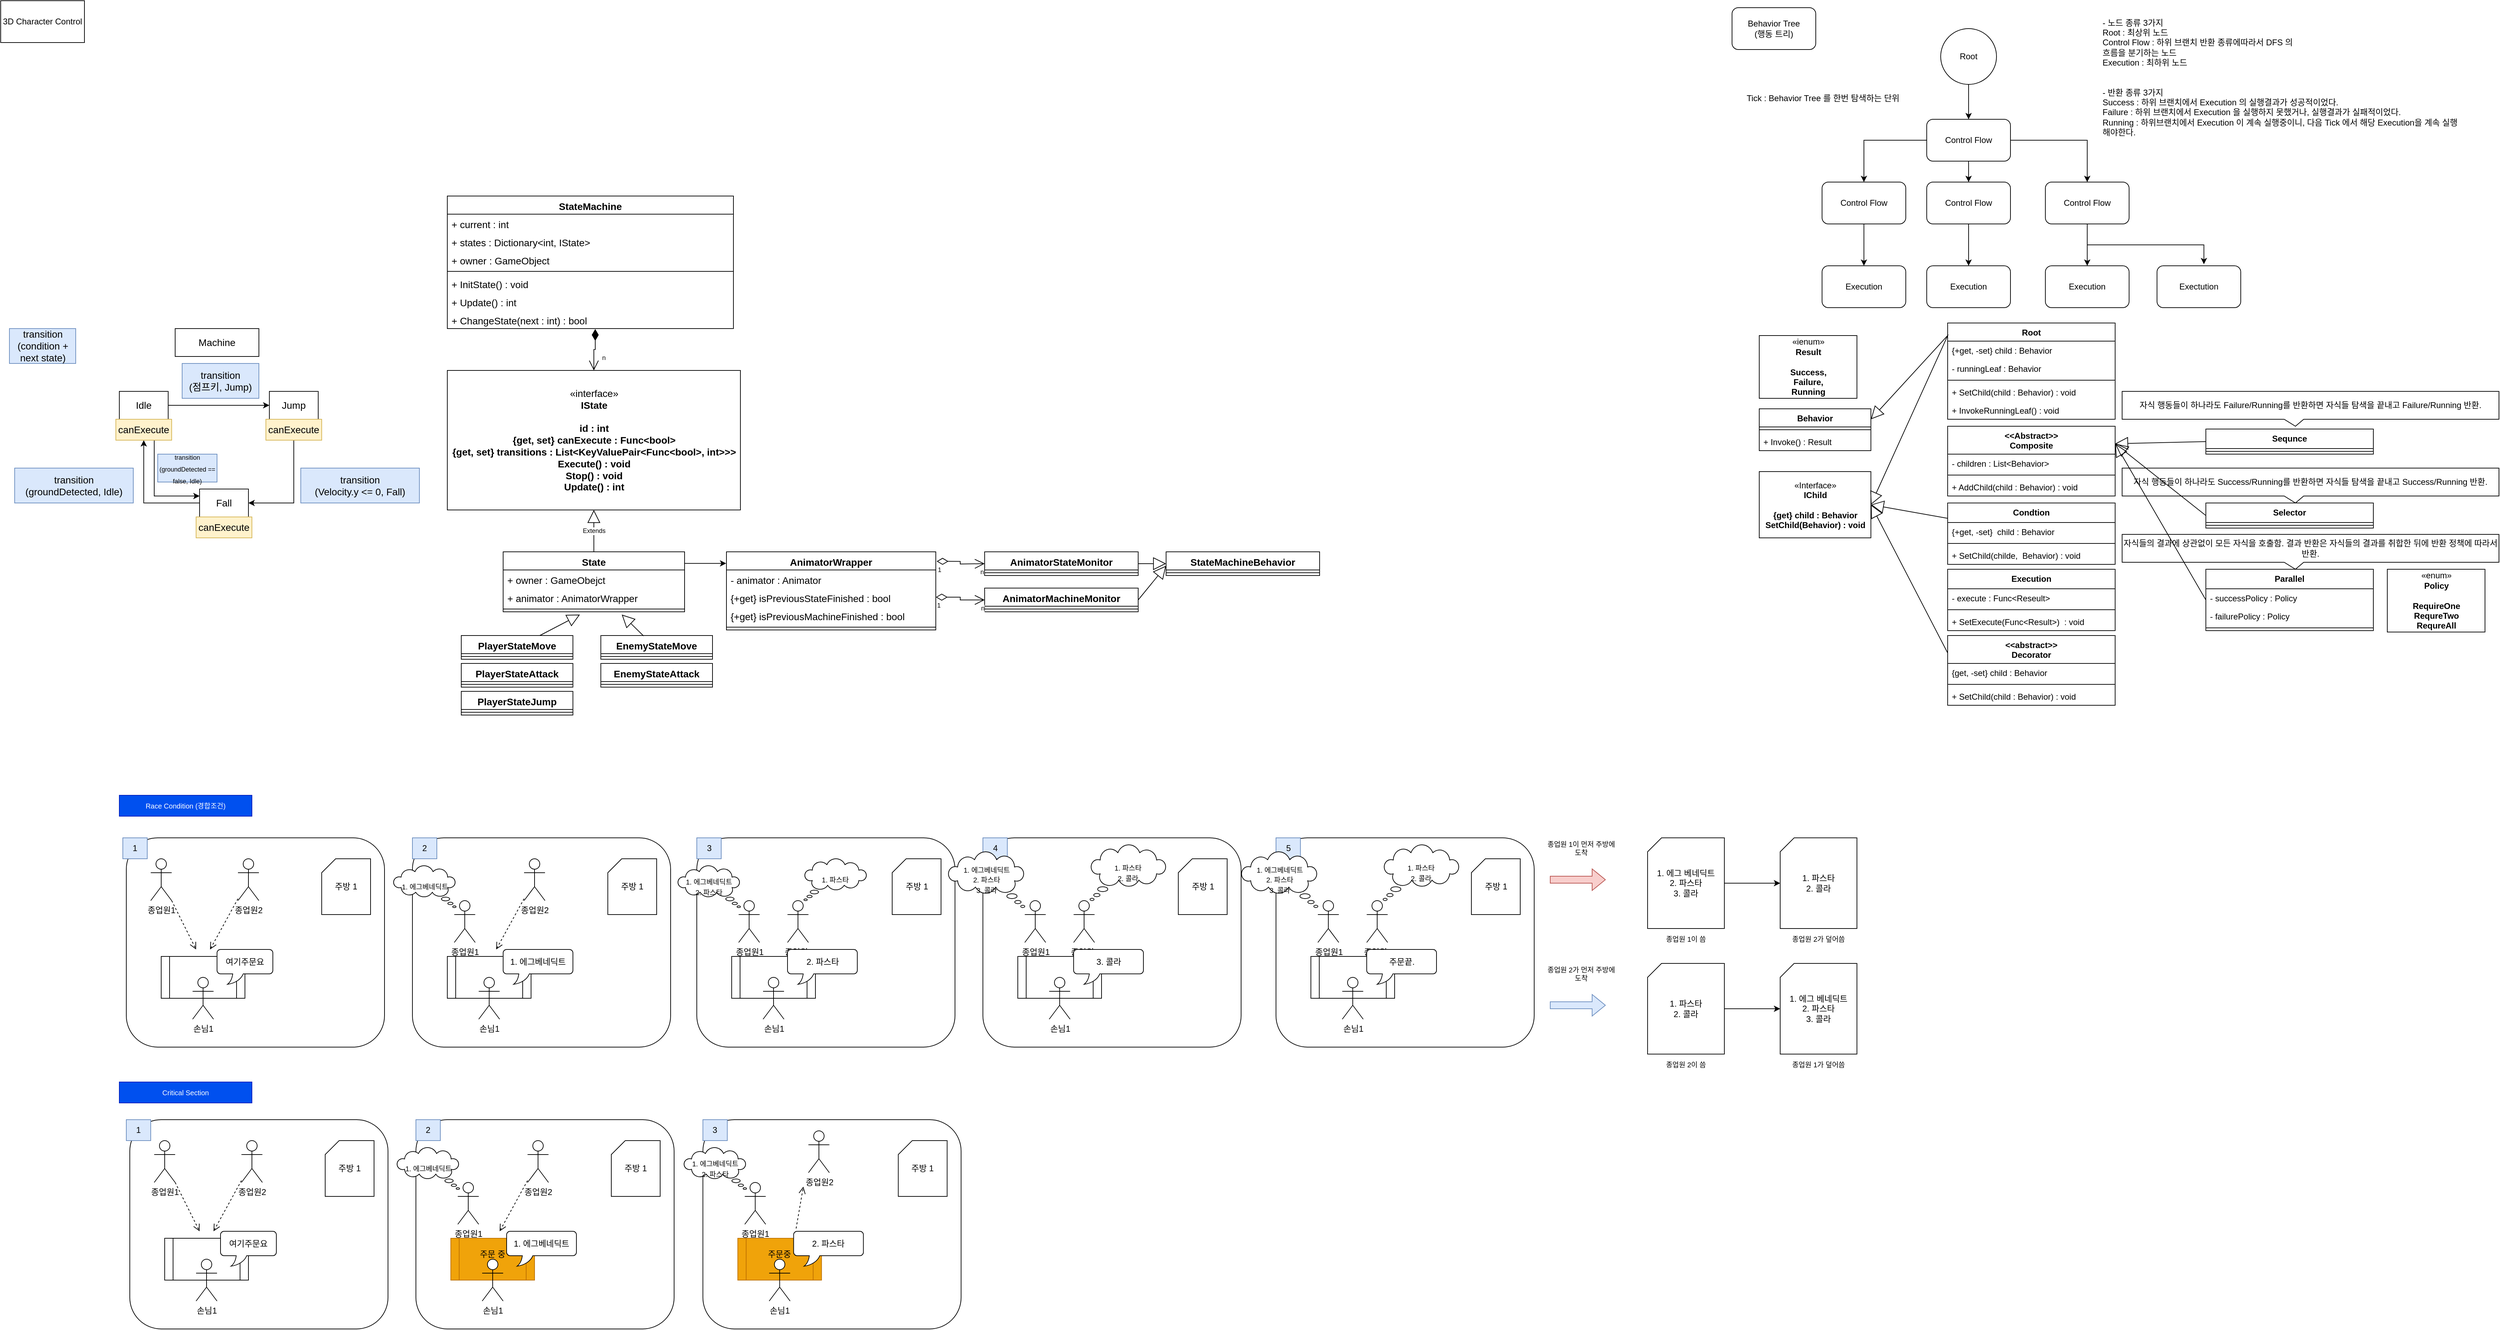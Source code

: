 <mxfile version="20.8.13" type="device"><diagram id="C5RBs43oDa-KdzZeNtuy" name="Page-1"><mxGraphModel dx="1235" dy="684" grid="1" gridSize="10" guides="1" tooltips="1" connect="1" arrows="1" fold="1" page="1" pageScale="1" pageWidth="827" pageHeight="1169" math="0" shadow="0"><root><mxCell id="WIyWlLk6GJQsqaUBKTNV-0"/><mxCell id="WIyWlLk6GJQsqaUBKTNV-1" parent="WIyWlLk6GJQsqaUBKTNV-0"/><mxCell id="_eaewPXD6p7eIdEupSR7-8" value="" style="rounded=1;whiteSpace=wrap;html=1;" parent="WIyWlLk6GJQsqaUBKTNV-1" vertex="1"><mxGeometry x="180" y="1200" width="370" height="300" as="geometry"/></mxCell><mxCell id="IvIbU0Q9SpqX5GSilJ8S-0" value="3D Character Control" style="rounded=0;whiteSpace=wrap;html=1;" parent="WIyWlLk6GJQsqaUBKTNV-1" vertex="1"><mxGeometry width="120" height="60" as="geometry"/></mxCell><mxCell id="IvIbU0Q9SpqX5GSilJ8S-33" style="edgeStyle=orthogonalEdgeStyle;rounded=0;orthogonalLoop=1;jettySize=auto;html=1;entryX=-0.001;entryY=0.148;entryDx=0;entryDy=0;entryPerimeter=0;fontSize=9;" parent="WIyWlLk6GJQsqaUBKTNV-1" source="IvIbU0Q9SpqX5GSilJ8S-1" target="IvIbU0Q9SpqX5GSilJ8S-27" edge="1"><mxGeometry relative="1" as="geometry"><Array as="points"><mxPoint x="960" y="807"/><mxPoint x="960" y="807"/></Array></mxGeometry></mxCell><mxCell id="IvIbU0Q9SpqX5GSilJ8S-1" value="State" style="swimlane;fontStyle=1;align=center;verticalAlign=top;childLayout=stackLayout;horizontal=1;startSize=26;horizontalStack=0;resizeParent=1;resizeParentMax=0;resizeLast=0;collapsible=1;marginBottom=0;fontSize=14;" parent="WIyWlLk6GJQsqaUBKTNV-1" vertex="1"><mxGeometry x="720" y="790" width="260" height="86" as="geometry"/></mxCell><mxCell id="IvIbU0Q9SpqX5GSilJ8S-2" value="+ owner : GameObejct" style="text;strokeColor=none;fillColor=none;align=left;verticalAlign=top;spacingLeft=4;spacingRight=4;overflow=hidden;rotatable=0;points=[[0,0.5],[1,0.5]];portConstraint=eastwest;fontSize=14;" parent="IvIbU0Q9SpqX5GSilJ8S-1" vertex="1"><mxGeometry y="26" width="260" height="26" as="geometry"/></mxCell><mxCell id="IvIbU0Q9SpqX5GSilJ8S-4" value="+ animator : AnimatorWrapper" style="text;strokeColor=none;fillColor=none;align=left;verticalAlign=top;spacingLeft=4;spacingRight=4;overflow=hidden;rotatable=0;points=[[0,0.5],[1,0.5]];portConstraint=eastwest;fontSize=14;" parent="IvIbU0Q9SpqX5GSilJ8S-1" vertex="1"><mxGeometry y="52" width="260" height="26" as="geometry"/></mxCell><mxCell id="IvIbU0Q9SpqX5GSilJ8S-3" value="" style="line;strokeWidth=1;fillColor=none;align=left;verticalAlign=middle;spacingTop=-1;spacingLeft=3;spacingRight=3;rotatable=0;labelPosition=right;points=[];portConstraint=eastwest;strokeColor=inherit;" parent="IvIbU0Q9SpqX5GSilJ8S-1" vertex="1"><mxGeometry y="78" width="260" height="8" as="geometry"/></mxCell><mxCell id="IvIbU0Q9SpqX5GSilJ8S-5" value="«interface»&lt;br&gt;&lt;b&gt;IState&lt;br&gt;&lt;br&gt;id : int&lt;br&gt;{get, set} canExecute : Func&amp;lt;bool&amp;gt;&lt;br&gt;{get, set} transitions : List&amp;lt;KeyValuePair&amp;lt;Func&amp;lt;bool&amp;gt;, int&amp;gt;&amp;gt;&amp;gt;&lt;br&gt;Execute() : void&lt;br&gt;Stop() : void&lt;br&gt;Update() : int&lt;br&gt;&lt;/b&gt;" style="html=1;fontSize=14;" parent="WIyWlLk6GJQsqaUBKTNV-1" vertex="1"><mxGeometry x="640" y="530" width="420" height="200" as="geometry"/></mxCell><mxCell id="IvIbU0Q9SpqX5GSilJ8S-23" style="edgeStyle=orthogonalEdgeStyle;rounded=0;orthogonalLoop=1;jettySize=auto;html=1;entryX=0;entryY=0.25;entryDx=0;entryDy=0;fontSize=14;" parent="WIyWlLk6GJQsqaUBKTNV-1" source="IvIbU0Q9SpqX5GSilJ8S-6" target="IvIbU0Q9SpqX5GSilJ8S-9" edge="1"><mxGeometry relative="1" as="geometry"><Array as="points"><mxPoint x="220" y="710"/></Array></mxGeometry></mxCell><mxCell id="IvIbU0Q9SpqX5GSilJ8S-6" value="Idle" style="rounded=0;whiteSpace=wrap;html=1;fontSize=14;" parent="WIyWlLk6GJQsqaUBKTNV-1" vertex="1"><mxGeometry x="170" y="560" width="70" height="40" as="geometry"/></mxCell><mxCell id="IvIbU0Q9SpqX5GSilJ8S-17" style="edgeStyle=orthogonalEdgeStyle;rounded=0;orthogonalLoop=1;jettySize=auto;html=1;entryX=1;entryY=0.5;entryDx=0;entryDy=0;fontSize=14;" parent="WIyWlLk6GJQsqaUBKTNV-1" source="IvIbU0Q9SpqX5GSilJ8S-7" target="IvIbU0Q9SpqX5GSilJ8S-9" edge="1"><mxGeometry relative="1" as="geometry"><Array as="points"><mxPoint x="420" y="720"/></Array></mxGeometry></mxCell><mxCell id="IvIbU0Q9SpqX5GSilJ8S-7" value="Jump" style="rounded=0;whiteSpace=wrap;html=1;fontSize=14;" parent="WIyWlLk6GJQsqaUBKTNV-1" vertex="1"><mxGeometry x="385" y="560" width="70" height="40" as="geometry"/></mxCell><mxCell id="IvIbU0Q9SpqX5GSilJ8S-8" value="Machine" style="rounded=0;whiteSpace=wrap;html=1;fontSize=14;" parent="WIyWlLk6GJQsqaUBKTNV-1" vertex="1"><mxGeometry x="250" y="470" width="120" height="40" as="geometry"/></mxCell><mxCell id="IvIbU0Q9SpqX5GSilJ8S-21" style="edgeStyle=orthogonalEdgeStyle;rounded=0;orthogonalLoop=1;jettySize=auto;html=1;entryX=0.5;entryY=1;entryDx=0;entryDy=0;fontSize=14;" parent="WIyWlLk6GJQsqaUBKTNV-1" source="IvIbU0Q9SpqX5GSilJ8S-9" target="IvIbU0Q9SpqX5GSilJ8S-10" edge="1"><mxGeometry relative="1" as="geometry"/></mxCell><mxCell id="IvIbU0Q9SpqX5GSilJ8S-9" value="Fall" style="rounded=0;whiteSpace=wrap;html=1;fontSize=14;" parent="WIyWlLk6GJQsqaUBKTNV-1" vertex="1"><mxGeometry x="285" y="700" width="70" height="40" as="geometry"/></mxCell><mxCell id="IvIbU0Q9SpqX5GSilJ8S-10" value="canExecute" style="text;html=1;strokeColor=#d6b656;fillColor=#fff2cc;align=center;verticalAlign=middle;whiteSpace=wrap;rounded=0;fontSize=14;" parent="WIyWlLk6GJQsqaUBKTNV-1" vertex="1"><mxGeometry x="165" y="600" width="80" height="30" as="geometry"/></mxCell><mxCell id="IvIbU0Q9SpqX5GSilJ8S-11" value="canExecute" style="text;html=1;strokeColor=#d6b656;fillColor=#fff2cc;align=center;verticalAlign=middle;whiteSpace=wrap;rounded=0;fontSize=14;" parent="WIyWlLk6GJQsqaUBKTNV-1" vertex="1"><mxGeometry x="380" y="600" width="80" height="30" as="geometry"/></mxCell><mxCell id="IvIbU0Q9SpqX5GSilJ8S-12" value="canExecute" style="text;html=1;strokeColor=#d6b656;fillColor=#fff2cc;align=center;verticalAlign=middle;whiteSpace=wrap;rounded=0;fontSize=14;" parent="WIyWlLk6GJQsqaUBKTNV-1" vertex="1"><mxGeometry x="280" y="740" width="80" height="30" as="geometry"/></mxCell><mxCell id="IvIbU0Q9SpqX5GSilJ8S-13" value="" style="endArrow=classic;html=1;rounded=0;fontSize=14;exitX=1;exitY=0.5;exitDx=0;exitDy=0;entryX=0;entryY=0.5;entryDx=0;entryDy=0;" parent="WIyWlLk6GJQsqaUBKTNV-1" source="IvIbU0Q9SpqX5GSilJ8S-6" target="IvIbU0Q9SpqX5GSilJ8S-7" edge="1"><mxGeometry width="50" height="50" relative="1" as="geometry"><mxPoint x="470" y="580" as="sourcePoint"/><mxPoint x="520" y="530" as="targetPoint"/></mxGeometry></mxCell><mxCell id="IvIbU0Q9SpqX5GSilJ8S-14" value="transition&lt;br&gt;(condition + next state)" style="text;html=1;strokeColor=#6c8ebf;fillColor=#dae8fc;align=center;verticalAlign=middle;whiteSpace=wrap;rounded=0;fontSize=14;" parent="WIyWlLk6GJQsqaUBKTNV-1" vertex="1"><mxGeometry x="12.5" y="470" width="95" height="50" as="geometry"/></mxCell><mxCell id="IvIbU0Q9SpqX5GSilJ8S-15" value="transition&lt;br&gt;(점프키, Jump)" style="text;html=1;strokeColor=#6c8ebf;fillColor=#dae8fc;align=center;verticalAlign=middle;whiteSpace=wrap;rounded=0;fontSize=14;" parent="WIyWlLk6GJQsqaUBKTNV-1" vertex="1"><mxGeometry x="260" y="520" width="110" height="50" as="geometry"/></mxCell><mxCell id="IvIbU0Q9SpqX5GSilJ8S-18" value="transition&lt;br&gt;(Velocity.y &amp;lt;= 0, Fall)" style="text;html=1;strokeColor=#6c8ebf;fillColor=#dae8fc;align=center;verticalAlign=middle;whiteSpace=wrap;rounded=0;fontSize=14;" parent="WIyWlLk6GJQsqaUBKTNV-1" vertex="1"><mxGeometry x="430" y="670" width="170" height="50" as="geometry"/></mxCell><mxCell id="IvIbU0Q9SpqX5GSilJ8S-22" value="transition&lt;br&gt;(groundDetected, Idle)" style="text;html=1;strokeColor=#6c8ebf;fillColor=#dae8fc;align=center;verticalAlign=middle;whiteSpace=wrap;rounded=0;fontSize=14;" parent="WIyWlLk6GJQsqaUBKTNV-1" vertex="1"><mxGeometry x="20" y="670" width="170" height="50" as="geometry"/></mxCell><mxCell id="IvIbU0Q9SpqX5GSilJ8S-24" value="&lt;font style=&quot;font-size: 9px;&quot;&gt;transition&lt;br style=&quot;font-size: 9px;&quot;&gt;(groundDetected == false, Idle)&lt;/font&gt;" style="text;html=1;strokeColor=#6c8ebf;fillColor=#dae8fc;align=center;verticalAlign=middle;whiteSpace=wrap;rounded=0;fontSize=14;" parent="WIyWlLk6GJQsqaUBKTNV-1" vertex="1"><mxGeometry x="225" y="650" width="85" height="40" as="geometry"/></mxCell><mxCell id="IvIbU0Q9SpqX5GSilJ8S-26" value="Extends" style="endArrow=block;endSize=16;endFill=0;html=1;rounded=0;fontSize=9;exitX=0.5;exitY=0;exitDx=0;exitDy=0;entryX=0.5;entryY=1;entryDx=0;entryDy=0;" parent="WIyWlLk6GJQsqaUBKTNV-1" source="IvIbU0Q9SpqX5GSilJ8S-1" target="IvIbU0Q9SpqX5GSilJ8S-5" edge="1"><mxGeometry width="160" relative="1" as="geometry"><mxPoint x="840" y="780" as="sourcePoint"/><mxPoint x="1000" y="780" as="targetPoint"/></mxGeometry></mxCell><mxCell id="IvIbU0Q9SpqX5GSilJ8S-27" value="AnimatorWrapper" style="swimlane;fontStyle=1;align=center;verticalAlign=top;childLayout=stackLayout;horizontal=1;startSize=26;horizontalStack=0;resizeParent=1;resizeParentMax=0;resizeLast=0;collapsible=1;marginBottom=0;fontSize=14;" parent="WIyWlLk6GJQsqaUBKTNV-1" vertex="1"><mxGeometry x="1040" y="790" width="300" height="112" as="geometry"/></mxCell><mxCell id="IvIbU0Q9SpqX5GSilJ8S-28" value="- animator : Animator" style="text;strokeColor=none;fillColor=none;align=left;verticalAlign=top;spacingLeft=4;spacingRight=4;overflow=hidden;rotatable=0;points=[[0,0.5],[1,0.5]];portConstraint=eastwest;fontSize=14;" parent="IvIbU0Q9SpqX5GSilJ8S-27" vertex="1"><mxGeometry y="26" width="300" height="26" as="geometry"/></mxCell><mxCell id="IvIbU0Q9SpqX5GSilJ8S-31" value="{+get} isPreviousStateFinished : bool" style="text;strokeColor=none;fillColor=none;align=left;verticalAlign=top;spacingLeft=4;spacingRight=4;overflow=hidden;rotatable=0;points=[[0,0.5],[1,0.5]];portConstraint=eastwest;fontSize=14;" parent="IvIbU0Q9SpqX5GSilJ8S-27" vertex="1"><mxGeometry y="52" width="300" height="26" as="geometry"/></mxCell><mxCell id="IvIbU0Q9SpqX5GSilJ8S-32" value="{+get} isPreviousMachineFinished : bool" style="text;strokeColor=none;fillColor=none;align=left;verticalAlign=top;spacingLeft=4;spacingRight=4;overflow=hidden;rotatable=0;points=[[0,0.5],[1,0.5]];portConstraint=eastwest;fontSize=14;" parent="IvIbU0Q9SpqX5GSilJ8S-27" vertex="1"><mxGeometry y="78" width="300" height="26" as="geometry"/></mxCell><mxCell id="IvIbU0Q9SpqX5GSilJ8S-29" value="" style="line;strokeWidth=1;fillColor=none;align=left;verticalAlign=middle;spacingTop=-1;spacingLeft=3;spacingRight=3;rotatable=0;labelPosition=right;points=[];portConstraint=eastwest;strokeColor=inherit;" parent="IvIbU0Q9SpqX5GSilJ8S-27" vertex="1"><mxGeometry y="104" width="300" height="8" as="geometry"/></mxCell><mxCell id="IvIbU0Q9SpqX5GSilJ8S-34" value="PlayerStateMove" style="swimlane;fontStyle=1;align=center;verticalAlign=top;childLayout=stackLayout;horizontal=1;startSize=26;horizontalStack=0;resizeParent=1;resizeParentMax=0;resizeLast=0;collapsible=1;marginBottom=0;fontSize=14;" parent="WIyWlLk6GJQsqaUBKTNV-1" vertex="1"><mxGeometry x="660" y="910" width="160" height="34" as="geometry"/></mxCell><mxCell id="IvIbU0Q9SpqX5GSilJ8S-37" value="" style="line;strokeWidth=1;fillColor=none;align=left;verticalAlign=middle;spacingTop=-1;spacingLeft=3;spacingRight=3;rotatable=0;labelPosition=right;points=[];portConstraint=eastwest;strokeColor=inherit;" parent="IvIbU0Q9SpqX5GSilJ8S-34" vertex="1"><mxGeometry y="26" width="160" height="8" as="geometry"/></mxCell><mxCell id="IvIbU0Q9SpqX5GSilJ8S-38" value="PlayerStateAttack" style="swimlane;fontStyle=1;align=center;verticalAlign=top;childLayout=stackLayout;horizontal=1;startSize=26;horizontalStack=0;resizeParent=1;resizeParentMax=0;resizeLast=0;collapsible=1;marginBottom=0;fontSize=14;" parent="WIyWlLk6GJQsqaUBKTNV-1" vertex="1"><mxGeometry x="660" y="950" width="160" height="34" as="geometry"/></mxCell><mxCell id="IvIbU0Q9SpqX5GSilJ8S-39" value="" style="line;strokeWidth=1;fillColor=none;align=left;verticalAlign=middle;spacingTop=-1;spacingLeft=3;spacingRight=3;rotatable=0;labelPosition=right;points=[];portConstraint=eastwest;strokeColor=inherit;" parent="IvIbU0Q9SpqX5GSilJ8S-38" vertex="1"><mxGeometry y="26" width="160" height="8" as="geometry"/></mxCell><mxCell id="IvIbU0Q9SpqX5GSilJ8S-40" value="PlayerStateJump" style="swimlane;fontStyle=1;align=center;verticalAlign=top;childLayout=stackLayout;horizontal=1;startSize=26;horizontalStack=0;resizeParent=1;resizeParentMax=0;resizeLast=0;collapsible=1;marginBottom=0;fontSize=14;" parent="WIyWlLk6GJQsqaUBKTNV-1" vertex="1"><mxGeometry x="660" y="990" width="160" height="34" as="geometry"/></mxCell><mxCell id="IvIbU0Q9SpqX5GSilJ8S-41" value="" style="line;strokeWidth=1;fillColor=none;align=left;verticalAlign=middle;spacingTop=-1;spacingLeft=3;spacingRight=3;rotatable=0;labelPosition=right;points=[];portConstraint=eastwest;strokeColor=inherit;" parent="IvIbU0Q9SpqX5GSilJ8S-40" vertex="1"><mxGeometry y="26" width="160" height="8" as="geometry"/></mxCell><mxCell id="IvIbU0Q9SpqX5GSilJ8S-42" value="EnemyStateMove" style="swimlane;fontStyle=1;align=center;verticalAlign=top;childLayout=stackLayout;horizontal=1;startSize=26;horizontalStack=0;resizeParent=1;resizeParentMax=0;resizeLast=0;collapsible=1;marginBottom=0;fontSize=14;" parent="WIyWlLk6GJQsqaUBKTNV-1" vertex="1"><mxGeometry x="860" y="910" width="160" height="34" as="geometry"/></mxCell><mxCell id="IvIbU0Q9SpqX5GSilJ8S-43" value="" style="line;strokeWidth=1;fillColor=none;align=left;verticalAlign=middle;spacingTop=-1;spacingLeft=3;spacingRight=3;rotatable=0;labelPosition=right;points=[];portConstraint=eastwest;strokeColor=inherit;" parent="IvIbU0Q9SpqX5GSilJ8S-42" vertex="1"><mxGeometry y="26" width="160" height="8" as="geometry"/></mxCell><mxCell id="IvIbU0Q9SpqX5GSilJ8S-44" value="EnemyStateAttack" style="swimlane;fontStyle=1;align=center;verticalAlign=top;childLayout=stackLayout;horizontal=1;startSize=26;horizontalStack=0;resizeParent=1;resizeParentMax=0;resizeLast=0;collapsible=1;marginBottom=0;fontSize=14;" parent="WIyWlLk6GJQsqaUBKTNV-1" vertex="1"><mxGeometry x="860" y="950" width="160" height="34" as="geometry"/></mxCell><mxCell id="IvIbU0Q9SpqX5GSilJ8S-45" value="" style="line;strokeWidth=1;fillColor=none;align=left;verticalAlign=middle;spacingTop=-1;spacingLeft=3;spacingRight=3;rotatable=0;labelPosition=right;points=[];portConstraint=eastwest;strokeColor=inherit;" parent="IvIbU0Q9SpqX5GSilJ8S-44" vertex="1"><mxGeometry y="26" width="160" height="8" as="geometry"/></mxCell><mxCell id="IvIbU0Q9SpqX5GSilJ8S-46" value="" style="endArrow=block;endSize=16;endFill=0;html=1;rounded=0;fontSize=9;" parent="WIyWlLk6GJQsqaUBKTNV-1" source="IvIbU0Q9SpqX5GSilJ8S-34" edge="1"><mxGeometry width="160" relative="1" as="geometry"><mxPoint x="860" y="800" as="sourcePoint"/><mxPoint x="830" y="880" as="targetPoint"/></mxGeometry></mxCell><mxCell id="IvIbU0Q9SpqX5GSilJ8S-47" value="" style="endArrow=block;endSize=16;endFill=0;html=1;rounded=0;fontSize=9;exitX=0.383;exitY=0.018;exitDx=0;exitDy=0;exitPerimeter=0;" parent="WIyWlLk6GJQsqaUBKTNV-1" source="IvIbU0Q9SpqX5GSilJ8S-42" edge="1"><mxGeometry width="160" relative="1" as="geometry"><mxPoint x="782.553" y="920" as="sourcePoint"/><mxPoint x="890" y="880" as="targetPoint"/></mxGeometry></mxCell><mxCell id="IvIbU0Q9SpqX5GSilJ8S-48" value="StateMachine" style="swimlane;fontStyle=1;align=center;verticalAlign=top;childLayout=stackLayout;horizontal=1;startSize=26;horizontalStack=0;resizeParent=1;resizeParentMax=0;resizeLast=0;collapsible=1;marginBottom=0;fontSize=14;" parent="WIyWlLk6GJQsqaUBKTNV-1" vertex="1"><mxGeometry x="640" y="280" width="410" height="190" as="geometry"/></mxCell><mxCell id="IvIbU0Q9SpqX5GSilJ8S-49" value="+ current : int" style="text;strokeColor=none;fillColor=none;align=left;verticalAlign=top;spacingLeft=4;spacingRight=4;overflow=hidden;rotatable=0;points=[[0,0.5],[1,0.5]];portConstraint=eastwest;fontSize=14;" parent="IvIbU0Q9SpqX5GSilJ8S-48" vertex="1"><mxGeometry y="26" width="410" height="26" as="geometry"/></mxCell><mxCell id="IvIbU0Q9SpqX5GSilJ8S-50" value="+ states : Dictionary&lt;int, IState&gt;" style="text;strokeColor=none;fillColor=none;align=left;verticalAlign=top;spacingLeft=4;spacingRight=4;overflow=hidden;rotatable=0;points=[[0,0.5],[1,0.5]];portConstraint=eastwest;fontSize=14;" parent="IvIbU0Q9SpqX5GSilJ8S-48" vertex="1"><mxGeometry y="52" width="410" height="26" as="geometry"/></mxCell><mxCell id="IvIbU0Q9SpqX5GSilJ8S-52" value="+ owner : GameObject" style="text;strokeColor=none;fillColor=none;align=left;verticalAlign=top;spacingLeft=4;spacingRight=4;overflow=hidden;rotatable=0;points=[[0,0.5],[1,0.5]];portConstraint=eastwest;fontSize=14;" parent="IvIbU0Q9SpqX5GSilJ8S-48" vertex="1"><mxGeometry y="78" width="410" height="26" as="geometry"/></mxCell><mxCell id="IvIbU0Q9SpqX5GSilJ8S-51" value="" style="line;strokeWidth=1;fillColor=none;align=left;verticalAlign=middle;spacingTop=-1;spacingLeft=3;spacingRight=3;rotatable=0;labelPosition=right;points=[];portConstraint=eastwest;strokeColor=inherit;" parent="IvIbU0Q9SpqX5GSilJ8S-48" vertex="1"><mxGeometry y="104" width="410" height="8" as="geometry"/></mxCell><mxCell id="IvIbU0Q9SpqX5GSilJ8S-53" value="+ InitState() : void" style="text;strokeColor=none;fillColor=none;align=left;verticalAlign=top;spacingLeft=4;spacingRight=4;overflow=hidden;rotatable=0;points=[[0,0.5],[1,0.5]];portConstraint=eastwest;fontSize=14;" parent="IvIbU0Q9SpqX5GSilJ8S-48" vertex="1"><mxGeometry y="112" width="410" height="26" as="geometry"/></mxCell><mxCell id="IvIbU0Q9SpqX5GSilJ8S-54" value="+ Update() : int" style="text;strokeColor=none;fillColor=none;align=left;verticalAlign=top;spacingLeft=4;spacingRight=4;overflow=hidden;rotatable=0;points=[[0,0.5],[1,0.5]];portConstraint=eastwest;fontSize=14;" parent="IvIbU0Q9SpqX5GSilJ8S-48" vertex="1"><mxGeometry y="138" width="410" height="26" as="geometry"/></mxCell><mxCell id="IvIbU0Q9SpqX5GSilJ8S-55" value="+ ChangeState(next : int) : bool" style="text;strokeColor=none;fillColor=none;align=left;verticalAlign=top;spacingLeft=4;spacingRight=4;overflow=hidden;rotatable=0;points=[[0,0.5],[1,0.5]];portConstraint=eastwest;fontSize=14;" parent="IvIbU0Q9SpqX5GSilJ8S-48" vertex="1"><mxGeometry y="164" width="410" height="26" as="geometry"/></mxCell><mxCell id="IvIbU0Q9SpqX5GSilJ8S-56" value="n" style="endArrow=open;html=1;endSize=12;startArrow=diamondThin;startSize=14;startFill=1;edgeStyle=orthogonalEdgeStyle;align=left;verticalAlign=bottom;rounded=0;fontSize=9;exitX=0.517;exitY=1.023;exitDx=0;exitDy=0;exitPerimeter=0;entryX=0.5;entryY=0;entryDx=0;entryDy=0;" parent="WIyWlLk6GJQsqaUBKTNV-1" source="IvIbU0Q9SpqX5GSilJ8S-55" target="IvIbU0Q9SpqX5GSilJ8S-5" edge="1"><mxGeometry x="0.674" y="10" relative="1" as="geometry"><mxPoint x="830" y="570" as="sourcePoint"/><mxPoint x="990" y="570" as="targetPoint"/><mxPoint as="offset"/></mxGeometry></mxCell><mxCell id="IvIbU0Q9SpqX5GSilJ8S-57" value="StateMachineBehavior" style="swimlane;fontStyle=1;align=center;verticalAlign=top;childLayout=stackLayout;horizontal=1;startSize=26;horizontalStack=0;resizeParent=1;resizeParentMax=0;resizeLast=0;collapsible=1;marginBottom=0;fontSize=14;" parent="WIyWlLk6GJQsqaUBKTNV-1" vertex="1"><mxGeometry x="1670" y="790" width="220" height="34" as="geometry"/></mxCell><mxCell id="IvIbU0Q9SpqX5GSilJ8S-60" value="" style="line;strokeWidth=1;fillColor=none;align=left;verticalAlign=middle;spacingTop=-1;spacingLeft=3;spacingRight=3;rotatable=0;labelPosition=right;points=[];portConstraint=eastwest;strokeColor=inherit;" parent="IvIbU0Q9SpqX5GSilJ8S-57" vertex="1"><mxGeometry y="26" width="220" height="8" as="geometry"/></mxCell><mxCell id="IvIbU0Q9SpqX5GSilJ8S-61" value="AnimatorStateMonitor" style="swimlane;fontStyle=1;align=center;verticalAlign=top;childLayout=stackLayout;horizontal=1;startSize=26;horizontalStack=0;resizeParent=1;resizeParentMax=0;resizeLast=0;collapsible=1;marginBottom=0;fontSize=14;" parent="WIyWlLk6GJQsqaUBKTNV-1" vertex="1"><mxGeometry x="1410" y="790" width="220" height="34" as="geometry"/></mxCell><mxCell id="IvIbU0Q9SpqX5GSilJ8S-62" value="" style="line;strokeWidth=1;fillColor=none;align=left;verticalAlign=middle;spacingTop=-1;spacingLeft=3;spacingRight=3;rotatable=0;labelPosition=right;points=[];portConstraint=eastwest;strokeColor=inherit;" parent="IvIbU0Q9SpqX5GSilJ8S-61" vertex="1"><mxGeometry y="26" width="220" height="8" as="geometry"/></mxCell><mxCell id="IvIbU0Q9SpqX5GSilJ8S-63" value="" style="endArrow=block;endSize=16;endFill=0;html=1;rounded=0;fontSize=9;exitX=1;exitY=0.5;exitDx=0;exitDy=0;entryX=0;entryY=0.5;entryDx=0;entryDy=0;" parent="WIyWlLk6GJQsqaUBKTNV-1" source="IvIbU0Q9SpqX5GSilJ8S-61" target="IvIbU0Q9SpqX5GSilJ8S-57" edge="1"><mxGeometry width="160" relative="1" as="geometry"><mxPoint x="931.28" y="920.612" as="sourcePoint"/><mxPoint x="900" y="890" as="targetPoint"/></mxGeometry></mxCell><mxCell id="IvIbU0Q9SpqX5GSilJ8S-65" value="" style="endArrow=open;html=1;endSize=12;startArrow=diamondThin;startSize=14;startFill=0;edgeStyle=orthogonalEdgeStyle;rounded=0;fontSize=9;exitX=1.004;exitY=0.122;exitDx=0;exitDy=0;exitPerimeter=0;" parent="WIyWlLk6GJQsqaUBKTNV-1" source="IvIbU0Q9SpqX5GSilJ8S-27" edge="1"><mxGeometry relative="1" as="geometry"><mxPoint x="1340" y="890" as="sourcePoint"/><mxPoint x="1410" y="807" as="targetPoint"/></mxGeometry></mxCell><mxCell id="IvIbU0Q9SpqX5GSilJ8S-66" value="1" style="edgeLabel;resizable=0;html=1;align=left;verticalAlign=top;fontSize=9;" parent="IvIbU0Q9SpqX5GSilJ8S-65" connectable="0" vertex="1"><mxGeometry x="-1" relative="1" as="geometry"/></mxCell><mxCell id="IvIbU0Q9SpqX5GSilJ8S-67" value="n" style="edgeLabel;resizable=0;html=1;align=right;verticalAlign=top;fontSize=9;" parent="IvIbU0Q9SpqX5GSilJ8S-65" connectable="0" vertex="1"><mxGeometry x="1" relative="1" as="geometry"/></mxCell><mxCell id="IvIbU0Q9SpqX5GSilJ8S-68" value="AnimatorMachineMonitor" style="swimlane;fontStyle=1;align=center;verticalAlign=top;childLayout=stackLayout;horizontal=1;startSize=26;horizontalStack=0;resizeParent=1;resizeParentMax=0;resizeLast=0;collapsible=1;marginBottom=0;fontSize=14;" parent="WIyWlLk6GJQsqaUBKTNV-1" vertex="1"><mxGeometry x="1410" y="842" width="220" height="34" as="geometry"/></mxCell><mxCell id="IvIbU0Q9SpqX5GSilJ8S-69" value="" style="line;strokeWidth=1;fillColor=none;align=left;verticalAlign=middle;spacingTop=-1;spacingLeft=3;spacingRight=3;rotatable=0;labelPosition=right;points=[];portConstraint=eastwest;strokeColor=inherit;" parent="IvIbU0Q9SpqX5GSilJ8S-68" vertex="1"><mxGeometry y="26" width="220" height="8" as="geometry"/></mxCell><mxCell id="IvIbU0Q9SpqX5GSilJ8S-70" value="" style="endArrow=block;endSize=16;endFill=0;html=1;rounded=0;fontSize=9;exitX=1;exitY=0.5;exitDx=0;exitDy=0;" parent="WIyWlLk6GJQsqaUBKTNV-1" source="IvIbU0Q9SpqX5GSilJ8S-68" edge="1"><mxGeometry width="160" relative="1" as="geometry"><mxPoint x="1640" y="817.0" as="sourcePoint"/><mxPoint x="1670" y="810" as="targetPoint"/></mxGeometry></mxCell><mxCell id="IvIbU0Q9SpqX5GSilJ8S-71" value="" style="endArrow=open;html=1;endSize=12;startArrow=diamondThin;startSize=14;startFill=0;edgeStyle=orthogonalEdgeStyle;rounded=0;fontSize=9;exitX=1;exitY=0.5;exitDx=0;exitDy=0;entryX=0;entryY=0.5;entryDx=0;entryDy=0;" parent="WIyWlLk6GJQsqaUBKTNV-1" source="IvIbU0Q9SpqX5GSilJ8S-31" target="IvIbU0Q9SpqX5GSilJ8S-68" edge="1"><mxGeometry relative="1" as="geometry"><mxPoint x="1351.2" y="813.664" as="sourcePoint"/><mxPoint x="1420" y="817.0" as="targetPoint"/></mxGeometry></mxCell><mxCell id="IvIbU0Q9SpqX5GSilJ8S-72" value="1" style="edgeLabel;resizable=0;html=1;align=left;verticalAlign=top;fontSize=9;" parent="IvIbU0Q9SpqX5GSilJ8S-71" connectable="0" vertex="1"><mxGeometry x="-1" relative="1" as="geometry"/></mxCell><mxCell id="IvIbU0Q9SpqX5GSilJ8S-73" value="n" style="edgeLabel;resizable=0;html=1;align=right;verticalAlign=top;fontSize=9;" parent="IvIbU0Q9SpqX5GSilJ8S-71" connectable="0" vertex="1"><mxGeometry x="1" relative="1" as="geometry"/></mxCell><mxCell id="_eaewPXD6p7eIdEupSR7-0" value="종업원1" style="shape=umlActor;verticalLabelPosition=bottom;verticalAlign=top;html=1;outlineConnect=0;" parent="WIyWlLk6GJQsqaUBKTNV-1" vertex="1"><mxGeometry x="215" y="1230" width="30" height="60" as="geometry"/></mxCell><mxCell id="_eaewPXD6p7eIdEupSR7-1" value="종업원2" style="shape=umlActor;verticalLabelPosition=bottom;verticalAlign=top;html=1;outlineConnect=0;" parent="WIyWlLk6GJQsqaUBKTNV-1" vertex="1"><mxGeometry x="340" y="1230" width="30" height="60" as="geometry"/></mxCell><mxCell id="_eaewPXD6p7eIdEupSR7-2" value="" style="shape=process;whiteSpace=wrap;html=1;backgroundOutline=1;" parent="WIyWlLk6GJQsqaUBKTNV-1" vertex="1"><mxGeometry x="230" y="1370" width="120" height="60" as="geometry"/></mxCell><mxCell id="_eaewPXD6p7eIdEupSR7-3" value="손님1" style="shape=umlActor;verticalLabelPosition=bottom;verticalAlign=top;html=1;outlineConnect=0;" parent="WIyWlLk6GJQsqaUBKTNV-1" vertex="1"><mxGeometry x="275" y="1400" width="30" height="60" as="geometry"/></mxCell><mxCell id="_eaewPXD6p7eIdEupSR7-4" value="주방 1" style="shape=card;whiteSpace=wrap;html=1;size=20;" parent="WIyWlLk6GJQsqaUBKTNV-1" vertex="1"><mxGeometry x="460" y="1230" width="70" height="80" as="geometry"/></mxCell><mxCell id="_eaewPXD6p7eIdEupSR7-5" value="여기주문요" style="whiteSpace=wrap;html=1;shape=mxgraph.basic.roundRectCallout;dx=30;dy=15;size=5;boundedLbl=1;" parent="WIyWlLk6GJQsqaUBKTNV-1" vertex="1"><mxGeometry x="310" y="1360" width="80" height="50" as="geometry"/></mxCell><mxCell id="_eaewPXD6p7eIdEupSR7-6" value="" style="html=1;verticalAlign=bottom;endArrow=open;dashed=1;endSize=8;rounded=0;" parent="WIyWlLk6GJQsqaUBKTNV-1" source="_eaewPXD6p7eIdEupSR7-0" edge="1"><mxGeometry relative="1" as="geometry"><mxPoint x="610" y="1410" as="sourcePoint"/><mxPoint x="280" y="1360" as="targetPoint"/></mxGeometry></mxCell><mxCell id="_eaewPXD6p7eIdEupSR7-7" value="" style="html=1;verticalAlign=bottom;endArrow=open;dashed=1;endSize=8;rounded=0;" parent="WIyWlLk6GJQsqaUBKTNV-1" source="_eaewPXD6p7eIdEupSR7-1" edge="1"><mxGeometry relative="1" as="geometry"><mxPoint x="255" y="1300.0" as="sourcePoint"/><mxPoint x="300" y="1360" as="targetPoint"/></mxGeometry></mxCell><mxCell id="_eaewPXD6p7eIdEupSR7-9" value="" style="rounded=1;whiteSpace=wrap;html=1;" parent="WIyWlLk6GJQsqaUBKTNV-1" vertex="1"><mxGeometry x="590" y="1200" width="370" height="300" as="geometry"/></mxCell><mxCell id="_eaewPXD6p7eIdEupSR7-10" value="종업원1" style="shape=umlActor;verticalLabelPosition=bottom;verticalAlign=top;html=1;outlineConnect=0;" parent="WIyWlLk6GJQsqaUBKTNV-1" vertex="1"><mxGeometry x="650" y="1290" width="30" height="60" as="geometry"/></mxCell><mxCell id="_eaewPXD6p7eIdEupSR7-11" value="종업원2" style="shape=umlActor;verticalLabelPosition=bottom;verticalAlign=top;html=1;outlineConnect=0;" parent="WIyWlLk6GJQsqaUBKTNV-1" vertex="1"><mxGeometry x="750" y="1230" width="30" height="60" as="geometry"/></mxCell><mxCell id="_eaewPXD6p7eIdEupSR7-12" value="" style="shape=process;whiteSpace=wrap;html=1;backgroundOutline=1;" parent="WIyWlLk6GJQsqaUBKTNV-1" vertex="1"><mxGeometry x="640" y="1370" width="120" height="60" as="geometry"/></mxCell><mxCell id="_eaewPXD6p7eIdEupSR7-13" value="손님1" style="shape=umlActor;verticalLabelPosition=bottom;verticalAlign=top;html=1;outlineConnect=0;" parent="WIyWlLk6GJQsqaUBKTNV-1" vertex="1"><mxGeometry x="685" y="1400" width="30" height="60" as="geometry"/></mxCell><mxCell id="_eaewPXD6p7eIdEupSR7-14" value="주방 1" style="shape=card;whiteSpace=wrap;html=1;size=20;" parent="WIyWlLk6GJQsqaUBKTNV-1" vertex="1"><mxGeometry x="870" y="1230" width="70" height="80" as="geometry"/></mxCell><mxCell id="_eaewPXD6p7eIdEupSR7-15" value="1. 에그베네딕트" style="whiteSpace=wrap;html=1;shape=mxgraph.basic.roundRectCallout;dx=30;dy=15;size=5;boundedLbl=1;" parent="WIyWlLk6GJQsqaUBKTNV-1" vertex="1"><mxGeometry x="720" y="1360" width="100" height="50" as="geometry"/></mxCell><mxCell id="_eaewPXD6p7eIdEupSR7-17" value="" style="html=1;verticalAlign=bottom;endArrow=open;dashed=1;endSize=8;rounded=0;" parent="WIyWlLk6GJQsqaUBKTNV-1" source="_eaewPXD6p7eIdEupSR7-11" edge="1"><mxGeometry relative="1" as="geometry"><mxPoint x="665" y="1300.0" as="sourcePoint"/><mxPoint x="710" y="1360" as="targetPoint"/></mxGeometry></mxCell><mxCell id="_eaewPXD6p7eIdEupSR7-18" value="1" style="text;html=1;strokeColor=#6c8ebf;fillColor=#dae8fc;align=center;verticalAlign=middle;whiteSpace=wrap;rounded=0;" parent="WIyWlLk6GJQsqaUBKTNV-1" vertex="1"><mxGeometry x="175" y="1200" width="35" height="30" as="geometry"/></mxCell><mxCell id="_eaewPXD6p7eIdEupSR7-19" value="2" style="text;html=1;strokeColor=#6c8ebf;fillColor=#dae8fc;align=center;verticalAlign=middle;whiteSpace=wrap;rounded=0;" parent="WIyWlLk6GJQsqaUBKTNV-1" vertex="1"><mxGeometry x="590" y="1200" width="35" height="30" as="geometry"/></mxCell><mxCell id="_eaewPXD6p7eIdEupSR7-21" value="&lt;font style=&quot;font-size: 10px;&quot;&gt;1. 에그베네딕트&lt;/font&gt;" style="whiteSpace=wrap;html=1;shape=mxgraph.basic.cloud_callout;flipH=1;" parent="WIyWlLk6GJQsqaUBKTNV-1" vertex="1"><mxGeometry x="562.5" y="1240" width="90" height="60" as="geometry"/></mxCell><mxCell id="_eaewPXD6p7eIdEupSR7-22" value="" style="rounded=1;whiteSpace=wrap;html=1;" parent="WIyWlLk6GJQsqaUBKTNV-1" vertex="1"><mxGeometry x="997.5" y="1200" width="370" height="300" as="geometry"/></mxCell><mxCell id="_eaewPXD6p7eIdEupSR7-23" value="종업원1" style="shape=umlActor;verticalLabelPosition=bottom;verticalAlign=top;html=1;outlineConnect=0;" parent="WIyWlLk6GJQsqaUBKTNV-1" vertex="1"><mxGeometry x="1057.5" y="1290" width="30" height="60" as="geometry"/></mxCell><mxCell id="_eaewPXD6p7eIdEupSR7-24" value="종업원2" style="shape=umlActor;verticalLabelPosition=bottom;verticalAlign=top;html=1;outlineConnect=0;" parent="WIyWlLk6GJQsqaUBKTNV-1" vertex="1"><mxGeometry x="1127.5" y="1290" width="30" height="60" as="geometry"/></mxCell><mxCell id="_eaewPXD6p7eIdEupSR7-25" value="" style="shape=process;whiteSpace=wrap;html=1;backgroundOutline=1;" parent="WIyWlLk6GJQsqaUBKTNV-1" vertex="1"><mxGeometry x="1047.5" y="1370" width="120" height="60" as="geometry"/></mxCell><mxCell id="_eaewPXD6p7eIdEupSR7-26" value="손님1" style="shape=umlActor;verticalLabelPosition=bottom;verticalAlign=top;html=1;outlineConnect=0;" parent="WIyWlLk6GJQsqaUBKTNV-1" vertex="1"><mxGeometry x="1092.5" y="1400" width="30" height="60" as="geometry"/></mxCell><mxCell id="_eaewPXD6p7eIdEupSR7-27" value="주방 1" style="shape=card;whiteSpace=wrap;html=1;size=20;" parent="WIyWlLk6GJQsqaUBKTNV-1" vertex="1"><mxGeometry x="1277.5" y="1230" width="70" height="80" as="geometry"/></mxCell><mxCell id="_eaewPXD6p7eIdEupSR7-28" value="2. 파스타" style="whiteSpace=wrap;html=1;shape=mxgraph.basic.roundRectCallout;dx=30;dy=15;size=5;boundedLbl=1;" parent="WIyWlLk6GJQsqaUBKTNV-1" vertex="1"><mxGeometry x="1127.5" y="1360" width="100" height="50" as="geometry"/></mxCell><mxCell id="_eaewPXD6p7eIdEupSR7-30" value="3" style="text;html=1;strokeColor=#6c8ebf;fillColor=#dae8fc;align=center;verticalAlign=middle;whiteSpace=wrap;rounded=0;" parent="WIyWlLk6GJQsqaUBKTNV-1" vertex="1"><mxGeometry x="997.5" y="1200" width="35" height="30" as="geometry"/></mxCell><mxCell id="_eaewPXD6p7eIdEupSR7-31" value="&lt;font style=&quot;font-size: 10px;&quot;&gt;1. 에그베네딕트&lt;br&gt;2. 파스타&lt;br&gt;&lt;/font&gt;" style="whiteSpace=wrap;html=1;shape=mxgraph.basic.cloud_callout;flipH=1;" parent="WIyWlLk6GJQsqaUBKTNV-1" vertex="1"><mxGeometry x="970" y="1240" width="90" height="60" as="geometry"/></mxCell><mxCell id="_eaewPXD6p7eIdEupSR7-32" value="&lt;font style=&quot;font-size: 10px;&quot;&gt;1. 파스타&lt;br&gt;&lt;/font&gt;" style="whiteSpace=wrap;html=1;shape=mxgraph.basic.cloud_callout;flipH=0;" parent="WIyWlLk6GJQsqaUBKTNV-1" vertex="1"><mxGeometry x="1151" y="1230" width="90" height="60" as="geometry"/></mxCell><mxCell id="_eaewPXD6p7eIdEupSR7-33" value="" style="rounded=1;whiteSpace=wrap;html=1;" parent="WIyWlLk6GJQsqaUBKTNV-1" vertex="1"><mxGeometry x="1407.5" y="1200" width="370" height="300" as="geometry"/></mxCell><mxCell id="_eaewPXD6p7eIdEupSR7-34" value="종업원1" style="shape=umlActor;verticalLabelPosition=bottom;verticalAlign=top;html=1;outlineConnect=0;" parent="WIyWlLk6GJQsqaUBKTNV-1" vertex="1"><mxGeometry x="1467.5" y="1290" width="30" height="60" as="geometry"/></mxCell><mxCell id="_eaewPXD6p7eIdEupSR7-35" value="종업원2" style="shape=umlActor;verticalLabelPosition=bottom;verticalAlign=top;html=1;outlineConnect=0;" parent="WIyWlLk6GJQsqaUBKTNV-1" vertex="1"><mxGeometry x="1537.5" y="1290" width="30" height="60" as="geometry"/></mxCell><mxCell id="_eaewPXD6p7eIdEupSR7-36" value="" style="shape=process;whiteSpace=wrap;html=1;backgroundOutline=1;" parent="WIyWlLk6GJQsqaUBKTNV-1" vertex="1"><mxGeometry x="1457.5" y="1370" width="120" height="60" as="geometry"/></mxCell><mxCell id="_eaewPXD6p7eIdEupSR7-37" value="손님1" style="shape=umlActor;verticalLabelPosition=bottom;verticalAlign=top;html=1;outlineConnect=0;" parent="WIyWlLk6GJQsqaUBKTNV-1" vertex="1"><mxGeometry x="1502.5" y="1400" width="30" height="60" as="geometry"/></mxCell><mxCell id="_eaewPXD6p7eIdEupSR7-38" value="주방 1" style="shape=card;whiteSpace=wrap;html=1;size=20;" parent="WIyWlLk6GJQsqaUBKTNV-1" vertex="1"><mxGeometry x="1687.5" y="1230" width="70" height="80" as="geometry"/></mxCell><mxCell id="_eaewPXD6p7eIdEupSR7-39" value="3. 콜라" style="whiteSpace=wrap;html=1;shape=mxgraph.basic.roundRectCallout;dx=30;dy=15;size=5;boundedLbl=1;" parent="WIyWlLk6GJQsqaUBKTNV-1" vertex="1"><mxGeometry x="1537.5" y="1360" width="100" height="50" as="geometry"/></mxCell><mxCell id="_eaewPXD6p7eIdEupSR7-40" value="4" style="text;html=1;strokeColor=#6c8ebf;fillColor=#dae8fc;align=center;verticalAlign=middle;whiteSpace=wrap;rounded=0;" parent="WIyWlLk6GJQsqaUBKTNV-1" vertex="1"><mxGeometry x="1407.5" y="1200" width="35" height="30" as="geometry"/></mxCell><mxCell id="_eaewPXD6p7eIdEupSR7-41" value="&lt;font style=&quot;font-size: 10px;&quot;&gt;1. 에그베네딕트&lt;br&gt;2. 파스타&lt;br&gt;3. 콜라&lt;br&gt;&lt;/font&gt;" style="whiteSpace=wrap;html=1;shape=mxgraph.basic.cloud_callout;flipH=1;" parent="WIyWlLk6GJQsqaUBKTNV-1" vertex="1"><mxGeometry x="1357.5" y="1220" width="110" height="80" as="geometry"/></mxCell><mxCell id="_eaewPXD6p7eIdEupSR7-42" value="&lt;font style=&quot;font-size: 10px;&quot;&gt;1. 파스타&lt;br&gt;2. 콜라&lt;br&gt;&lt;/font&gt;" style="whiteSpace=wrap;html=1;shape=mxgraph.basic.cloud_callout;flipH=0;" parent="WIyWlLk6GJQsqaUBKTNV-1" vertex="1"><mxGeometry x="1561" y="1210" width="109" height="80" as="geometry"/></mxCell><mxCell id="_eaewPXD6p7eIdEupSR7-43" value="" style="rounded=1;whiteSpace=wrap;html=1;" parent="WIyWlLk6GJQsqaUBKTNV-1" vertex="1"><mxGeometry x="1827.5" y="1200" width="370" height="300" as="geometry"/></mxCell><mxCell id="_eaewPXD6p7eIdEupSR7-44" value="종업원1" style="shape=umlActor;verticalLabelPosition=bottom;verticalAlign=top;html=1;outlineConnect=0;" parent="WIyWlLk6GJQsqaUBKTNV-1" vertex="1"><mxGeometry x="1887.5" y="1290" width="30" height="60" as="geometry"/></mxCell><mxCell id="_eaewPXD6p7eIdEupSR7-45" value="종업원2" style="shape=umlActor;verticalLabelPosition=bottom;verticalAlign=top;html=1;outlineConnect=0;" parent="WIyWlLk6GJQsqaUBKTNV-1" vertex="1"><mxGeometry x="1957.5" y="1290" width="30" height="60" as="geometry"/></mxCell><mxCell id="_eaewPXD6p7eIdEupSR7-46" value="" style="shape=process;whiteSpace=wrap;html=1;backgroundOutline=1;" parent="WIyWlLk6GJQsqaUBKTNV-1" vertex="1"><mxGeometry x="1877.5" y="1370" width="120" height="60" as="geometry"/></mxCell><mxCell id="_eaewPXD6p7eIdEupSR7-47" value="손님1" style="shape=umlActor;verticalLabelPosition=bottom;verticalAlign=top;html=1;outlineConnect=0;" parent="WIyWlLk6GJQsqaUBKTNV-1" vertex="1"><mxGeometry x="1922.5" y="1400" width="30" height="60" as="geometry"/></mxCell><mxCell id="_eaewPXD6p7eIdEupSR7-48" value="주방 1" style="shape=card;whiteSpace=wrap;html=1;size=20;" parent="WIyWlLk6GJQsqaUBKTNV-1" vertex="1"><mxGeometry x="2107.5" y="1230" width="70" height="80" as="geometry"/></mxCell><mxCell id="_eaewPXD6p7eIdEupSR7-49" value="주문끝." style="whiteSpace=wrap;html=1;shape=mxgraph.basic.roundRectCallout;dx=30;dy=15;size=5;boundedLbl=1;" parent="WIyWlLk6GJQsqaUBKTNV-1" vertex="1"><mxGeometry x="1957.5" y="1360" width="100" height="50" as="geometry"/></mxCell><mxCell id="_eaewPXD6p7eIdEupSR7-50" value="5" style="text;html=1;strokeColor=#6c8ebf;fillColor=#dae8fc;align=center;verticalAlign=middle;whiteSpace=wrap;rounded=0;" parent="WIyWlLk6GJQsqaUBKTNV-1" vertex="1"><mxGeometry x="1827.5" y="1200" width="35" height="30" as="geometry"/></mxCell><mxCell id="_eaewPXD6p7eIdEupSR7-51" value="&lt;font style=&quot;font-size: 10px;&quot;&gt;1. 에그베네딕트&lt;br&gt;2. 파스타&lt;br&gt;3. 콜라&lt;br&gt;&lt;/font&gt;" style="whiteSpace=wrap;html=1;shape=mxgraph.basic.cloud_callout;flipH=1;" parent="WIyWlLk6GJQsqaUBKTNV-1" vertex="1"><mxGeometry x="1777.5" y="1220" width="110" height="80" as="geometry"/></mxCell><mxCell id="_eaewPXD6p7eIdEupSR7-52" value="&lt;font style=&quot;font-size: 10px;&quot;&gt;1. 파스타&lt;br&gt;2. 콜라&lt;br&gt;&lt;/font&gt;" style="whiteSpace=wrap;html=1;shape=mxgraph.basic.cloud_callout;flipH=0;" parent="WIyWlLk6GJQsqaUBKTNV-1" vertex="1"><mxGeometry x="1981" y="1210" width="109" height="80" as="geometry"/></mxCell><mxCell id="_eaewPXD6p7eIdEupSR7-53" value="" style="shape=flexArrow;endArrow=classic;html=1;rounded=0;fontSize=10;fillColor=#f8cecc;strokeColor=#b85450;" parent="WIyWlLk6GJQsqaUBKTNV-1" edge="1"><mxGeometry width="50" height="50" relative="1" as="geometry"><mxPoint x="2220" y="1260" as="sourcePoint"/><mxPoint x="2300" y="1260" as="targetPoint"/></mxGeometry></mxCell><mxCell id="_eaewPXD6p7eIdEupSR7-55" value="종업원 1이 먼저 주방에 도착" style="text;html=1;strokeColor=none;fillColor=none;align=center;verticalAlign=middle;whiteSpace=wrap;rounded=0;fontSize=10;" parent="WIyWlLk6GJQsqaUBKTNV-1" vertex="1"><mxGeometry x="2210" y="1190" width="110" height="50" as="geometry"/></mxCell><mxCell id="_eaewPXD6p7eIdEupSR7-60" value="" style="edgeStyle=orthogonalEdgeStyle;rounded=0;orthogonalLoop=1;jettySize=auto;html=1;fontSize=10;" parent="WIyWlLk6GJQsqaUBKTNV-1" source="_eaewPXD6p7eIdEupSR7-56" target="_eaewPXD6p7eIdEupSR7-59" edge="1"><mxGeometry relative="1" as="geometry"/></mxCell><mxCell id="_eaewPXD6p7eIdEupSR7-56" value="1. 에그 베네딕트&lt;br&gt;2. 파스타&lt;br&gt;3. 콜라" style="shape=card;whiteSpace=wrap;html=1;size=20;" parent="WIyWlLk6GJQsqaUBKTNV-1" vertex="1"><mxGeometry x="2360" y="1200" width="110" height="130" as="geometry"/></mxCell><mxCell id="_eaewPXD6p7eIdEupSR7-57" value="종업원 1이 씀" style="text;html=1;strokeColor=none;fillColor=none;align=center;verticalAlign=middle;whiteSpace=wrap;rounded=0;fontSize=10;" parent="WIyWlLk6GJQsqaUBKTNV-1" vertex="1"><mxGeometry x="2360" y="1330" width="110" height="30" as="geometry"/></mxCell><mxCell id="_eaewPXD6p7eIdEupSR7-59" value="1. 파스타&lt;br&gt;2. 콜라" style="shape=card;whiteSpace=wrap;html=1;size=20;" parent="WIyWlLk6GJQsqaUBKTNV-1" vertex="1"><mxGeometry x="2550" y="1200" width="110" height="130" as="geometry"/></mxCell><mxCell id="_eaewPXD6p7eIdEupSR7-61" value="종업원 2가 덮어씀" style="text;html=1;strokeColor=none;fillColor=none;align=center;verticalAlign=middle;whiteSpace=wrap;rounded=0;fontSize=10;" parent="WIyWlLk6GJQsqaUBKTNV-1" vertex="1"><mxGeometry x="2550" y="1330" width="110" height="30" as="geometry"/></mxCell><mxCell id="_eaewPXD6p7eIdEupSR7-62" value="" style="shape=flexArrow;endArrow=classic;html=1;rounded=0;fontSize=10;fillColor=#dae8fc;strokeColor=#6c8ebf;" parent="WIyWlLk6GJQsqaUBKTNV-1" edge="1"><mxGeometry width="50" height="50" relative="1" as="geometry"><mxPoint x="2220" y="1440.0" as="sourcePoint"/><mxPoint x="2300" y="1440.0" as="targetPoint"/></mxGeometry></mxCell><mxCell id="_eaewPXD6p7eIdEupSR7-63" value="종업원 2가 먼저 주방에 도착" style="text;html=1;strokeColor=none;fillColor=none;align=center;verticalAlign=middle;whiteSpace=wrap;rounded=0;fontSize=10;" parent="WIyWlLk6GJQsqaUBKTNV-1" vertex="1"><mxGeometry x="2210" y="1370" width="110" height="50" as="geometry"/></mxCell><mxCell id="_eaewPXD6p7eIdEupSR7-64" value="" style="edgeStyle=orthogonalEdgeStyle;rounded=0;orthogonalLoop=1;jettySize=auto;html=1;fontSize=10;" parent="WIyWlLk6GJQsqaUBKTNV-1" source="_eaewPXD6p7eIdEupSR7-65" target="_eaewPXD6p7eIdEupSR7-67" edge="1"><mxGeometry relative="1" as="geometry"/></mxCell><mxCell id="_eaewPXD6p7eIdEupSR7-65" value="1. 파스타&lt;br&gt;2. 콜라" style="shape=card;whiteSpace=wrap;html=1;size=20;" parent="WIyWlLk6GJQsqaUBKTNV-1" vertex="1"><mxGeometry x="2360" y="1380" width="110" height="130" as="geometry"/></mxCell><mxCell id="_eaewPXD6p7eIdEupSR7-66" value="종업원 2이 씀" style="text;html=1;strokeColor=none;fillColor=none;align=center;verticalAlign=middle;whiteSpace=wrap;rounded=0;fontSize=10;" parent="WIyWlLk6GJQsqaUBKTNV-1" vertex="1"><mxGeometry x="2360" y="1510" width="110" height="30" as="geometry"/></mxCell><mxCell id="_eaewPXD6p7eIdEupSR7-67" value="1. 에그 베네딕트&lt;br&gt;2. 파스타&lt;br&gt;3. 콜라" style="shape=card;whiteSpace=wrap;html=1;size=20;" parent="WIyWlLk6GJQsqaUBKTNV-1" vertex="1"><mxGeometry x="2550" y="1380" width="110" height="130" as="geometry"/></mxCell><mxCell id="_eaewPXD6p7eIdEupSR7-68" value="종업원 1가 덮어씀" style="text;html=1;strokeColor=none;fillColor=none;align=center;verticalAlign=middle;whiteSpace=wrap;rounded=0;fontSize=10;" parent="WIyWlLk6GJQsqaUBKTNV-1" vertex="1"><mxGeometry x="2550" y="1510" width="110" height="30" as="geometry"/></mxCell><mxCell id="_eaewPXD6p7eIdEupSR7-69" value="Race Condition (경합조건)" style="text;html=1;strokeColor=#001DBC;fillColor=#0050ef;align=center;verticalAlign=middle;whiteSpace=wrap;rounded=0;fontSize=10;fontColor=#ffffff;" parent="WIyWlLk6GJQsqaUBKTNV-1" vertex="1"><mxGeometry x="170" y="1139" width="190" height="30" as="geometry"/></mxCell><mxCell id="_eaewPXD6p7eIdEupSR7-70" value="Critical Section" style="text;html=1;strokeColor=#001DBC;fillColor=#0050ef;align=center;verticalAlign=middle;whiteSpace=wrap;rounded=0;fontSize=10;fontColor=#ffffff;" parent="WIyWlLk6GJQsqaUBKTNV-1" vertex="1"><mxGeometry x="170" y="1550" width="190" height="30" as="geometry"/></mxCell><mxCell id="_eaewPXD6p7eIdEupSR7-71" value="" style="rounded=1;whiteSpace=wrap;html=1;" parent="WIyWlLk6GJQsqaUBKTNV-1" vertex="1"><mxGeometry x="185" y="1604" width="370" height="300" as="geometry"/></mxCell><mxCell id="_eaewPXD6p7eIdEupSR7-72" value="종업원1" style="shape=umlActor;verticalLabelPosition=bottom;verticalAlign=top;html=1;outlineConnect=0;" parent="WIyWlLk6GJQsqaUBKTNV-1" vertex="1"><mxGeometry x="220" y="1634" width="30" height="60" as="geometry"/></mxCell><mxCell id="_eaewPXD6p7eIdEupSR7-73" value="종업원2" style="shape=umlActor;verticalLabelPosition=bottom;verticalAlign=top;html=1;outlineConnect=0;" parent="WIyWlLk6GJQsqaUBKTNV-1" vertex="1"><mxGeometry x="345" y="1634" width="30" height="60" as="geometry"/></mxCell><mxCell id="_eaewPXD6p7eIdEupSR7-74" value="" style="shape=process;whiteSpace=wrap;html=1;backgroundOutline=1;" parent="WIyWlLk6GJQsqaUBKTNV-1" vertex="1"><mxGeometry x="235" y="1774" width="120" height="60" as="geometry"/></mxCell><mxCell id="_eaewPXD6p7eIdEupSR7-75" value="손님1" style="shape=umlActor;verticalLabelPosition=bottom;verticalAlign=top;html=1;outlineConnect=0;" parent="WIyWlLk6GJQsqaUBKTNV-1" vertex="1"><mxGeometry x="280" y="1804" width="30" height="60" as="geometry"/></mxCell><mxCell id="_eaewPXD6p7eIdEupSR7-76" value="주방 1" style="shape=card;whiteSpace=wrap;html=1;size=20;" parent="WIyWlLk6GJQsqaUBKTNV-1" vertex="1"><mxGeometry x="465" y="1634" width="70" height="80" as="geometry"/></mxCell><mxCell id="_eaewPXD6p7eIdEupSR7-77" value="여기주문요" style="whiteSpace=wrap;html=1;shape=mxgraph.basic.roundRectCallout;dx=30;dy=15;size=5;boundedLbl=1;" parent="WIyWlLk6GJQsqaUBKTNV-1" vertex="1"><mxGeometry x="315" y="1764" width="80" height="50" as="geometry"/></mxCell><mxCell id="_eaewPXD6p7eIdEupSR7-78" value="" style="html=1;verticalAlign=bottom;endArrow=open;dashed=1;endSize=8;rounded=0;" parent="WIyWlLk6GJQsqaUBKTNV-1" source="_eaewPXD6p7eIdEupSR7-72" edge="1"><mxGeometry relative="1" as="geometry"><mxPoint x="615" y="1814" as="sourcePoint"/><mxPoint x="285" y="1764.0" as="targetPoint"/></mxGeometry></mxCell><mxCell id="_eaewPXD6p7eIdEupSR7-79" value="" style="html=1;verticalAlign=bottom;endArrow=open;dashed=1;endSize=8;rounded=0;" parent="WIyWlLk6GJQsqaUBKTNV-1" source="_eaewPXD6p7eIdEupSR7-73" edge="1"><mxGeometry relative="1" as="geometry"><mxPoint x="260" y="1704.0" as="sourcePoint"/><mxPoint x="305" y="1764.0" as="targetPoint"/></mxGeometry></mxCell><mxCell id="_eaewPXD6p7eIdEupSR7-80" value="" style="rounded=1;whiteSpace=wrap;html=1;" parent="WIyWlLk6GJQsqaUBKTNV-1" vertex="1"><mxGeometry x="595" y="1604" width="370" height="300" as="geometry"/></mxCell><mxCell id="_eaewPXD6p7eIdEupSR7-81" value="종업원1" style="shape=umlActor;verticalLabelPosition=bottom;verticalAlign=top;html=1;outlineConnect=0;" parent="WIyWlLk6GJQsqaUBKTNV-1" vertex="1"><mxGeometry x="655" y="1694" width="30" height="60" as="geometry"/></mxCell><mxCell id="_eaewPXD6p7eIdEupSR7-82" value="종업원2" style="shape=umlActor;verticalLabelPosition=bottom;verticalAlign=top;html=1;outlineConnect=0;" parent="WIyWlLk6GJQsqaUBKTNV-1" vertex="1"><mxGeometry x="755" y="1634" width="30" height="60" as="geometry"/></mxCell><mxCell id="_eaewPXD6p7eIdEupSR7-83" value="주문 중&lt;br&gt;---&lt;br&gt;" style="shape=process;whiteSpace=wrap;html=1;backgroundOutline=1;fillColor=#f0a30a;fontColor=#000000;strokeColor=#BD7000;" parent="WIyWlLk6GJQsqaUBKTNV-1" vertex="1"><mxGeometry x="645" y="1774" width="120" height="60" as="geometry"/></mxCell><mxCell id="_eaewPXD6p7eIdEupSR7-84" value="손님1" style="shape=umlActor;verticalLabelPosition=bottom;verticalAlign=top;html=1;outlineConnect=0;" parent="WIyWlLk6GJQsqaUBKTNV-1" vertex="1"><mxGeometry x="690" y="1804" width="30" height="60" as="geometry"/></mxCell><mxCell id="_eaewPXD6p7eIdEupSR7-85" value="주방 1" style="shape=card;whiteSpace=wrap;html=1;size=20;" parent="WIyWlLk6GJQsqaUBKTNV-1" vertex="1"><mxGeometry x="875" y="1634" width="70" height="80" as="geometry"/></mxCell><mxCell id="_eaewPXD6p7eIdEupSR7-86" value="1. 에그베네딕트" style="whiteSpace=wrap;html=1;shape=mxgraph.basic.roundRectCallout;dx=30;dy=15;size=5;boundedLbl=1;" parent="WIyWlLk6GJQsqaUBKTNV-1" vertex="1"><mxGeometry x="725" y="1764" width="100" height="50" as="geometry"/></mxCell><mxCell id="_eaewPXD6p7eIdEupSR7-87" value="" style="html=1;verticalAlign=bottom;endArrow=open;dashed=1;endSize=8;rounded=0;" parent="WIyWlLk6GJQsqaUBKTNV-1" source="_eaewPXD6p7eIdEupSR7-82" edge="1"><mxGeometry relative="1" as="geometry"><mxPoint x="670" y="1704.0" as="sourcePoint"/><mxPoint x="715" y="1764.0" as="targetPoint"/></mxGeometry></mxCell><mxCell id="_eaewPXD6p7eIdEupSR7-88" value="1" style="text;html=1;strokeColor=#6c8ebf;fillColor=#dae8fc;align=center;verticalAlign=middle;whiteSpace=wrap;rounded=0;" parent="WIyWlLk6GJQsqaUBKTNV-1" vertex="1"><mxGeometry x="180" y="1604" width="35" height="30" as="geometry"/></mxCell><mxCell id="_eaewPXD6p7eIdEupSR7-89" value="2" style="text;html=1;strokeColor=#6c8ebf;fillColor=#dae8fc;align=center;verticalAlign=middle;whiteSpace=wrap;rounded=0;" parent="WIyWlLk6GJQsqaUBKTNV-1" vertex="1"><mxGeometry x="595" y="1604" width="35" height="30" as="geometry"/></mxCell><mxCell id="_eaewPXD6p7eIdEupSR7-90" value="&lt;font style=&quot;font-size: 10px;&quot;&gt;1. 에그베네딕트&lt;/font&gt;" style="whiteSpace=wrap;html=1;shape=mxgraph.basic.cloud_callout;flipH=1;" parent="WIyWlLk6GJQsqaUBKTNV-1" vertex="1"><mxGeometry x="567.5" y="1644" width="90" height="60" as="geometry"/></mxCell><mxCell id="_eaewPXD6p7eIdEupSR7-92" value="" style="rounded=1;whiteSpace=wrap;html=1;" parent="WIyWlLk6GJQsqaUBKTNV-1" vertex="1"><mxGeometry x="1006.25" y="1604" width="370" height="300" as="geometry"/></mxCell><mxCell id="_eaewPXD6p7eIdEupSR7-93" value="종업원1" style="shape=umlActor;verticalLabelPosition=bottom;verticalAlign=top;html=1;outlineConnect=0;" parent="WIyWlLk6GJQsqaUBKTNV-1" vertex="1"><mxGeometry x="1066.25" y="1694" width="30" height="60" as="geometry"/></mxCell><mxCell id="_eaewPXD6p7eIdEupSR7-94" value="종업원2" style="shape=umlActor;verticalLabelPosition=bottom;verticalAlign=top;html=1;outlineConnect=0;" parent="WIyWlLk6GJQsqaUBKTNV-1" vertex="1"><mxGeometry x="1157.5" y="1620" width="30" height="60" as="geometry"/></mxCell><mxCell id="_eaewPXD6p7eIdEupSR7-95" value="주문중&lt;br&gt;---" style="shape=process;whiteSpace=wrap;html=1;backgroundOutline=1;fillColor=#f0a30a;fontColor=#000000;strokeColor=#BD7000;" parent="WIyWlLk6GJQsqaUBKTNV-1" vertex="1"><mxGeometry x="1056.25" y="1774" width="120" height="60" as="geometry"/></mxCell><mxCell id="_eaewPXD6p7eIdEupSR7-96" value="손님1" style="shape=umlActor;verticalLabelPosition=bottom;verticalAlign=top;html=1;outlineConnect=0;" parent="WIyWlLk6GJQsqaUBKTNV-1" vertex="1"><mxGeometry x="1101.25" y="1804" width="30" height="60" as="geometry"/></mxCell><mxCell id="_eaewPXD6p7eIdEupSR7-97" value="주방 1" style="shape=card;whiteSpace=wrap;html=1;size=20;" parent="WIyWlLk6GJQsqaUBKTNV-1" vertex="1"><mxGeometry x="1286.25" y="1634" width="70" height="80" as="geometry"/></mxCell><mxCell id="_eaewPXD6p7eIdEupSR7-98" value="2. 파스타" style="whiteSpace=wrap;html=1;shape=mxgraph.basic.roundRectCallout;dx=30;dy=15;size=5;boundedLbl=1;" parent="WIyWlLk6GJQsqaUBKTNV-1" vertex="1"><mxGeometry x="1136.25" y="1764" width="100" height="50" as="geometry"/></mxCell><mxCell id="_eaewPXD6p7eIdEupSR7-99" value="3" style="text;html=1;strokeColor=#6c8ebf;fillColor=#dae8fc;align=center;verticalAlign=middle;whiteSpace=wrap;rounded=0;" parent="WIyWlLk6GJQsqaUBKTNV-1" vertex="1"><mxGeometry x="1006.25" y="1604" width="35" height="30" as="geometry"/></mxCell><mxCell id="_eaewPXD6p7eIdEupSR7-100" value="&lt;font style=&quot;font-size: 10px;&quot;&gt;1. 에그베네딕트&lt;br&gt;2. 파스타&lt;br&gt;&lt;/font&gt;" style="whiteSpace=wrap;html=1;shape=mxgraph.basic.cloud_callout;flipH=1;" parent="WIyWlLk6GJQsqaUBKTNV-1" vertex="1"><mxGeometry x="978.75" y="1644" width="90" height="60" as="geometry"/></mxCell><mxCell id="_eaewPXD6p7eIdEupSR7-102" value="" style="html=1;verticalAlign=bottom;endArrow=open;dashed=1;endSize=8;rounded=0;entryX=0.389;entryY=0.32;entryDx=0;entryDy=0;entryPerimeter=0;exitX=0.361;exitY=0.52;exitDx=0;exitDy=0;exitPerimeter=0;" parent="WIyWlLk6GJQsqaUBKTNV-1" source="_eaewPXD6p7eIdEupSR7-92" target="_eaewPXD6p7eIdEupSR7-92" edge="1"><mxGeometry relative="1" as="geometry"><mxPoint x="765" y="1701.273" as="sourcePoint"/><mxPoint x="725" y="1774" as="targetPoint"/></mxGeometry></mxCell><mxCell id="3GyUAZc2tmGMZVi1_5HL-0" value="Behavior Tree&lt;br&gt;(행동 트리)" style="rounded=1;whiteSpace=wrap;html=1;" vertex="1" parent="WIyWlLk6GJQsqaUBKTNV-1"><mxGeometry x="2481" y="10" width="120" height="60" as="geometry"/></mxCell><mxCell id="3GyUAZc2tmGMZVi1_5HL-5" style="edgeStyle=orthogonalEdgeStyle;rounded=0;orthogonalLoop=1;jettySize=auto;html=1;" edge="1" parent="WIyWlLk6GJQsqaUBKTNV-1" source="3GyUAZc2tmGMZVi1_5HL-1" target="3GyUAZc2tmGMZVi1_5HL-2"><mxGeometry relative="1" as="geometry"/></mxCell><mxCell id="3GyUAZc2tmGMZVi1_5HL-1" value="Root" style="ellipse;whiteSpace=wrap;html=1;aspect=fixed;" vertex="1" parent="WIyWlLk6GJQsqaUBKTNV-1"><mxGeometry x="2780" y="40" width="80" height="80" as="geometry"/></mxCell><mxCell id="3GyUAZc2tmGMZVi1_5HL-6" style="edgeStyle=orthogonalEdgeStyle;rounded=0;orthogonalLoop=1;jettySize=auto;html=1;" edge="1" parent="WIyWlLk6GJQsqaUBKTNV-1" source="3GyUAZc2tmGMZVi1_5HL-2" target="3GyUAZc2tmGMZVi1_5HL-3"><mxGeometry relative="1" as="geometry"/></mxCell><mxCell id="3GyUAZc2tmGMZVi1_5HL-9" style="edgeStyle=orthogonalEdgeStyle;rounded=0;orthogonalLoop=1;jettySize=auto;html=1;" edge="1" parent="WIyWlLk6GJQsqaUBKTNV-1" source="3GyUAZc2tmGMZVi1_5HL-2" target="3GyUAZc2tmGMZVi1_5HL-8"><mxGeometry relative="1" as="geometry"/></mxCell><mxCell id="3GyUAZc2tmGMZVi1_5HL-13" style="edgeStyle=orthogonalEdgeStyle;rounded=0;orthogonalLoop=1;jettySize=auto;html=1;" edge="1" parent="WIyWlLk6GJQsqaUBKTNV-1" source="3GyUAZc2tmGMZVi1_5HL-2" target="3GyUAZc2tmGMZVi1_5HL-12"><mxGeometry relative="1" as="geometry"/></mxCell><mxCell id="3GyUAZc2tmGMZVi1_5HL-2" value="Control Flow" style="rounded=1;whiteSpace=wrap;html=1;" vertex="1" parent="WIyWlLk6GJQsqaUBKTNV-1"><mxGeometry x="2760" y="170" width="120" height="60" as="geometry"/></mxCell><mxCell id="3GyUAZc2tmGMZVi1_5HL-7" style="edgeStyle=orthogonalEdgeStyle;rounded=0;orthogonalLoop=1;jettySize=auto;html=1;entryX=0.5;entryY=0;entryDx=0;entryDy=0;" edge="1" parent="WIyWlLk6GJQsqaUBKTNV-1" source="3GyUAZc2tmGMZVi1_5HL-3" target="3GyUAZc2tmGMZVi1_5HL-4"><mxGeometry relative="1" as="geometry"/></mxCell><mxCell id="3GyUAZc2tmGMZVi1_5HL-3" value="Control Flow" style="rounded=1;whiteSpace=wrap;html=1;" vertex="1" parent="WIyWlLk6GJQsqaUBKTNV-1"><mxGeometry x="2610" y="260" width="120" height="60" as="geometry"/></mxCell><mxCell id="3GyUAZc2tmGMZVi1_5HL-4" value="Execution" style="rounded=1;whiteSpace=wrap;html=1;" vertex="1" parent="WIyWlLk6GJQsqaUBKTNV-1"><mxGeometry x="2610" y="380" width="120" height="60" as="geometry"/></mxCell><mxCell id="3GyUAZc2tmGMZVi1_5HL-11" style="edgeStyle=orthogonalEdgeStyle;rounded=0;orthogonalLoop=1;jettySize=auto;html=1;entryX=0.5;entryY=0;entryDx=0;entryDy=0;" edge="1" parent="WIyWlLk6GJQsqaUBKTNV-1" source="3GyUAZc2tmGMZVi1_5HL-8" target="3GyUAZc2tmGMZVi1_5HL-10"><mxGeometry relative="1" as="geometry"/></mxCell><mxCell id="3GyUAZc2tmGMZVi1_5HL-8" value="Control Flow" style="rounded=1;whiteSpace=wrap;html=1;" vertex="1" parent="WIyWlLk6GJQsqaUBKTNV-1"><mxGeometry x="2760" y="260" width="120" height="60" as="geometry"/></mxCell><mxCell id="3GyUAZc2tmGMZVi1_5HL-10" value="Execution" style="rounded=1;whiteSpace=wrap;html=1;" vertex="1" parent="WIyWlLk6GJQsqaUBKTNV-1"><mxGeometry x="2760" y="380" width="120" height="60" as="geometry"/></mxCell><mxCell id="3GyUAZc2tmGMZVi1_5HL-16" style="edgeStyle=orthogonalEdgeStyle;rounded=0;orthogonalLoop=1;jettySize=auto;html=1;" edge="1" parent="WIyWlLk6GJQsqaUBKTNV-1" source="3GyUAZc2tmGMZVi1_5HL-12" target="3GyUAZc2tmGMZVi1_5HL-14"><mxGeometry relative="1" as="geometry"/></mxCell><mxCell id="3GyUAZc2tmGMZVi1_5HL-18" style="edgeStyle=orthogonalEdgeStyle;rounded=0;orthogonalLoop=1;jettySize=auto;html=1;entryX=0.56;entryY=-0.037;entryDx=0;entryDy=0;entryPerimeter=0;" edge="1" parent="WIyWlLk6GJQsqaUBKTNV-1" source="3GyUAZc2tmGMZVi1_5HL-12" target="3GyUAZc2tmGMZVi1_5HL-15"><mxGeometry relative="1" as="geometry"><Array as="points"><mxPoint x="2990" y="350"/><mxPoint x="3157" y="350"/></Array></mxGeometry></mxCell><mxCell id="3GyUAZc2tmGMZVi1_5HL-12" value="Control Flow" style="rounded=1;whiteSpace=wrap;html=1;" vertex="1" parent="WIyWlLk6GJQsqaUBKTNV-1"><mxGeometry x="2930" y="260" width="120" height="60" as="geometry"/></mxCell><mxCell id="3GyUAZc2tmGMZVi1_5HL-14" value="Execution" style="rounded=1;whiteSpace=wrap;html=1;" vertex="1" parent="WIyWlLk6GJQsqaUBKTNV-1"><mxGeometry x="2930" y="380" width="120" height="60" as="geometry"/></mxCell><mxCell id="3GyUAZc2tmGMZVi1_5HL-15" value="Exectution" style="rounded=1;whiteSpace=wrap;html=1;" vertex="1" parent="WIyWlLk6GJQsqaUBKTNV-1"><mxGeometry x="3090" y="380" width="120" height="60" as="geometry"/></mxCell><mxCell id="3GyUAZc2tmGMZVi1_5HL-20" value="- 노드 종류 3가지&lt;br&gt;Root : 최상위 노드&lt;br&gt;Control Flow : 하위 브랜치 반환 종류에따라서 DFS 의 흐름을 분기하는 노드&lt;br&gt;Execution : 최하위 노드" style="text;html=1;strokeColor=none;fillColor=none;align=left;verticalAlign=middle;whiteSpace=wrap;rounded=0;" vertex="1" parent="WIyWlLk6GJQsqaUBKTNV-1"><mxGeometry x="3010" y="10" width="280" height="100" as="geometry"/></mxCell><mxCell id="3GyUAZc2tmGMZVi1_5HL-22" value="- 반환 종류 3가지&lt;br&gt;Success : 하위 브랜치에서 Execution 의 실행결과가 성공적이었다.&lt;br&gt;Failure : 하위 브랜치에서 Execution 을 실행하지 못했거나, 실행결과가 실패적이었다.&lt;br&gt;Running : 하위브랜치에서 Execution 이 계속 실행중이니, 다음 Tick 에서 해당 Execution을 계속 실행해야한다." style="text;html=1;strokeColor=none;fillColor=none;align=left;verticalAlign=middle;whiteSpace=wrap;rounded=0;" vertex="1" parent="WIyWlLk6GJQsqaUBKTNV-1"><mxGeometry x="3010" y="110" width="520" height="100" as="geometry"/></mxCell><mxCell id="3GyUAZc2tmGMZVi1_5HL-23" value="Tick : Behavior Tree 를 한번 탐색하는 단위" style="text;html=1;strokeColor=none;fillColor=none;align=left;verticalAlign=middle;whiteSpace=wrap;rounded=0;" vertex="1" parent="WIyWlLk6GJQsqaUBKTNV-1"><mxGeometry x="2500" y="90" width="240" height="100" as="geometry"/></mxCell><mxCell id="3GyUAZc2tmGMZVi1_5HL-24" value="Behavior" style="swimlane;fontStyle=1;align=center;verticalAlign=top;childLayout=stackLayout;horizontal=1;startSize=26;horizontalStack=0;resizeParent=1;resizeParentMax=0;resizeLast=0;collapsible=1;marginBottom=0;" vertex="1" parent="WIyWlLk6GJQsqaUBKTNV-1"><mxGeometry x="2520" y="585" width="160" height="60" as="geometry"/></mxCell><mxCell id="3GyUAZc2tmGMZVi1_5HL-26" value="" style="line;strokeWidth=1;fillColor=none;align=left;verticalAlign=middle;spacingTop=-1;spacingLeft=3;spacingRight=3;rotatable=0;labelPosition=right;points=[];portConstraint=eastwest;strokeColor=inherit;" vertex="1" parent="3GyUAZc2tmGMZVi1_5HL-24"><mxGeometry y="26" width="160" height="8" as="geometry"/></mxCell><mxCell id="3GyUAZc2tmGMZVi1_5HL-27" value="+ Invoke() : Result" style="text;strokeColor=none;fillColor=none;align=left;verticalAlign=top;spacingLeft=4;spacingRight=4;overflow=hidden;rotatable=0;points=[[0,0.5],[1,0.5]];portConstraint=eastwest;" vertex="1" parent="3GyUAZc2tmGMZVi1_5HL-24"><mxGeometry y="34" width="160" height="26" as="geometry"/></mxCell><mxCell id="3GyUAZc2tmGMZVi1_5HL-28" value="«ienum»&lt;br&gt;&lt;b&gt;Result&lt;br&gt;&lt;br&gt;Success,&lt;br&gt;Failure,&lt;br&gt;Running&lt;br&gt;&lt;/b&gt;" style="html=1;" vertex="1" parent="WIyWlLk6GJQsqaUBKTNV-1"><mxGeometry x="2520" y="480" width="140" height="90" as="geometry"/></mxCell><mxCell id="3GyUAZc2tmGMZVi1_5HL-29" value="Root" style="swimlane;fontStyle=1;align=center;verticalAlign=top;childLayout=stackLayout;horizontal=1;startSize=26;horizontalStack=0;resizeParent=1;resizeParentMax=0;resizeLast=0;collapsible=1;marginBottom=0;" vertex="1" parent="WIyWlLk6GJQsqaUBKTNV-1"><mxGeometry x="2790" y="462" width="240" height="138" as="geometry"/></mxCell><mxCell id="3GyUAZc2tmGMZVi1_5HL-31" value="{+get, -set} child : Behavior" style="text;strokeColor=none;fillColor=none;align=left;verticalAlign=top;spacingLeft=4;spacingRight=4;overflow=hidden;rotatable=0;points=[[0,0.5],[1,0.5]];portConstraint=eastwest;" vertex="1" parent="3GyUAZc2tmGMZVi1_5HL-29"><mxGeometry y="26" width="240" height="26" as="geometry"/></mxCell><mxCell id="3GyUAZc2tmGMZVi1_5HL-34" value="- runningLeaf : Behavior" style="text;strokeColor=none;fillColor=none;align=left;verticalAlign=top;spacingLeft=4;spacingRight=4;overflow=hidden;rotatable=0;points=[[0,0.5],[1,0.5]];portConstraint=eastwest;" vertex="1" parent="3GyUAZc2tmGMZVi1_5HL-29"><mxGeometry y="52" width="240" height="26" as="geometry"/></mxCell><mxCell id="3GyUAZc2tmGMZVi1_5HL-30" value="" style="line;strokeWidth=1;fillColor=none;align=left;verticalAlign=middle;spacingTop=-1;spacingLeft=3;spacingRight=3;rotatable=0;labelPosition=right;points=[];portConstraint=eastwest;strokeColor=inherit;" vertex="1" parent="3GyUAZc2tmGMZVi1_5HL-29"><mxGeometry y="78" width="240" height="8" as="geometry"/></mxCell><mxCell id="3GyUAZc2tmGMZVi1_5HL-33" value="+ SetChild(child : Behavior) : void" style="text;strokeColor=none;fillColor=none;align=left;verticalAlign=top;spacingLeft=4;spacingRight=4;overflow=hidden;rotatable=0;points=[[0,0.5],[1,0.5]];portConstraint=eastwest;" vertex="1" parent="3GyUAZc2tmGMZVi1_5HL-29"><mxGeometry y="86" width="240" height="26" as="geometry"/></mxCell><mxCell id="3GyUAZc2tmGMZVi1_5HL-35" value="+ InvokeRunningLeaf() : void" style="text;strokeColor=none;fillColor=none;align=left;verticalAlign=top;spacingLeft=4;spacingRight=4;overflow=hidden;rotatable=0;points=[[0,0.5],[1,0.5]];portConstraint=eastwest;" vertex="1" parent="3GyUAZc2tmGMZVi1_5HL-29"><mxGeometry y="112" width="240" height="26" as="geometry"/></mxCell><mxCell id="3GyUAZc2tmGMZVi1_5HL-32" value="" style="endArrow=block;endSize=16;endFill=0;html=1;rounded=0;entryX=1;entryY=0.25;entryDx=0;entryDy=0;" edge="1" parent="WIyWlLk6GJQsqaUBKTNV-1" target="3GyUAZc2tmGMZVi1_5HL-24"><mxGeometry width="160" relative="1" as="geometry"><mxPoint x="2790" y="480" as="sourcePoint"/><mxPoint x="3020" y="580" as="targetPoint"/></mxGeometry></mxCell><mxCell id="3GyUAZc2tmGMZVi1_5HL-36" value="&lt;&lt;Abstract&gt;&gt;&#10;Composite" style="swimlane;fontStyle=1;align=center;verticalAlign=top;childLayout=stackLayout;horizontal=1;startSize=40;horizontalStack=0;resizeParent=1;resizeParentMax=0;resizeLast=0;collapsible=1;marginBottom=0;" vertex="1" parent="WIyWlLk6GJQsqaUBKTNV-1"><mxGeometry x="2790" y="610" width="240" height="100" as="geometry"/></mxCell><mxCell id="3GyUAZc2tmGMZVi1_5HL-37" value="- children : List&lt;Behavior&gt;" style="text;strokeColor=none;fillColor=none;align=left;verticalAlign=top;spacingLeft=4;spacingRight=4;overflow=hidden;rotatable=0;points=[[0,0.5],[1,0.5]];portConstraint=eastwest;" vertex="1" parent="3GyUAZc2tmGMZVi1_5HL-36"><mxGeometry y="40" width="240" height="26" as="geometry"/></mxCell><mxCell id="3GyUAZc2tmGMZVi1_5HL-39" value="" style="line;strokeWidth=1;fillColor=none;align=left;verticalAlign=middle;spacingTop=-1;spacingLeft=3;spacingRight=3;rotatable=0;labelPosition=right;points=[];portConstraint=eastwest;strokeColor=inherit;" vertex="1" parent="3GyUAZc2tmGMZVi1_5HL-36"><mxGeometry y="66" width="240" height="8" as="geometry"/></mxCell><mxCell id="3GyUAZc2tmGMZVi1_5HL-40" value="+ AddChild(child : Behavior) : void" style="text;strokeColor=none;fillColor=none;align=left;verticalAlign=top;spacingLeft=4;spacingRight=4;overflow=hidden;rotatable=0;points=[[0,0.5],[1,0.5]];portConstraint=eastwest;" vertex="1" parent="3GyUAZc2tmGMZVi1_5HL-36"><mxGeometry y="74" width="240" height="26" as="geometry"/></mxCell><mxCell id="3GyUAZc2tmGMZVi1_5HL-42" value="Condtion" style="swimlane;fontStyle=1;align=center;verticalAlign=top;childLayout=stackLayout;horizontal=1;startSize=28;horizontalStack=0;resizeParent=1;resizeParentMax=0;resizeLast=0;collapsible=1;marginBottom=0;" vertex="1" parent="WIyWlLk6GJQsqaUBKTNV-1"><mxGeometry x="2790" y="720" width="240" height="88" as="geometry"/></mxCell><mxCell id="3GyUAZc2tmGMZVi1_5HL-43" value="{+get, -set}  child : Behavior" style="text;strokeColor=none;fillColor=none;align=left;verticalAlign=top;spacingLeft=4;spacingRight=4;overflow=hidden;rotatable=0;points=[[0,0.5],[1,0.5]];portConstraint=eastwest;" vertex="1" parent="3GyUAZc2tmGMZVi1_5HL-42"><mxGeometry y="28" width="240" height="26" as="geometry"/></mxCell><mxCell id="3GyUAZc2tmGMZVi1_5HL-44" value="" style="line;strokeWidth=1;fillColor=none;align=left;verticalAlign=middle;spacingTop=-1;spacingLeft=3;spacingRight=3;rotatable=0;labelPosition=right;points=[];portConstraint=eastwest;strokeColor=inherit;" vertex="1" parent="3GyUAZc2tmGMZVi1_5HL-42"><mxGeometry y="54" width="240" height="8" as="geometry"/></mxCell><mxCell id="3GyUAZc2tmGMZVi1_5HL-46" value="+ SetChild(childe,  Behavior) : void" style="text;strokeColor=none;fillColor=none;align=left;verticalAlign=top;spacingLeft=4;spacingRight=4;overflow=hidden;rotatable=0;points=[[0,0.5],[1,0.5]];portConstraint=eastwest;" vertex="1" parent="3GyUAZc2tmGMZVi1_5HL-42"><mxGeometry y="62" width="240" height="26" as="geometry"/></mxCell><mxCell id="3GyUAZc2tmGMZVi1_5HL-47" value="Execution" style="swimlane;fontStyle=1;align=center;verticalAlign=top;childLayout=stackLayout;horizontal=1;startSize=28;horizontalStack=0;resizeParent=1;resizeParentMax=0;resizeLast=0;collapsible=1;marginBottom=0;" vertex="1" parent="WIyWlLk6GJQsqaUBKTNV-1"><mxGeometry x="2790" y="815" width="240" height="88" as="geometry"/></mxCell><mxCell id="3GyUAZc2tmGMZVi1_5HL-48" value="- execute : Func&lt;Reseult&gt;" style="text;strokeColor=none;fillColor=none;align=left;verticalAlign=top;spacingLeft=4;spacingRight=4;overflow=hidden;rotatable=0;points=[[0,0.5],[1,0.5]];portConstraint=eastwest;" vertex="1" parent="3GyUAZc2tmGMZVi1_5HL-47"><mxGeometry y="28" width="240" height="26" as="geometry"/></mxCell><mxCell id="3GyUAZc2tmGMZVi1_5HL-49" value="" style="line;strokeWidth=1;fillColor=none;align=left;verticalAlign=middle;spacingTop=-1;spacingLeft=3;spacingRight=3;rotatable=0;labelPosition=right;points=[];portConstraint=eastwest;strokeColor=inherit;" vertex="1" parent="3GyUAZc2tmGMZVi1_5HL-47"><mxGeometry y="54" width="240" height="8" as="geometry"/></mxCell><mxCell id="3GyUAZc2tmGMZVi1_5HL-50" value="+ SetExecute(Func&lt;Result&gt;)  : void" style="text;strokeColor=none;fillColor=none;align=left;verticalAlign=top;spacingLeft=4;spacingRight=4;overflow=hidden;rotatable=0;points=[[0,0.5],[1,0.5]];portConstraint=eastwest;" vertex="1" parent="3GyUAZc2tmGMZVi1_5HL-47"><mxGeometry y="62" width="240" height="26" as="geometry"/></mxCell><mxCell id="3GyUAZc2tmGMZVi1_5HL-51" value="&lt;&lt;abstract&gt;&gt;&#10;Decorator" style="swimlane;fontStyle=1;align=center;verticalAlign=top;childLayout=stackLayout;horizontal=1;startSize=40;horizontalStack=0;resizeParent=1;resizeParentMax=0;resizeLast=0;collapsible=1;marginBottom=0;" vertex="1" parent="WIyWlLk6GJQsqaUBKTNV-1"><mxGeometry x="2790" y="910" width="240" height="100" as="geometry"/></mxCell><mxCell id="3GyUAZc2tmGMZVi1_5HL-52" value="{get, -set} child : Behavior" style="text;strokeColor=none;fillColor=none;align=left;verticalAlign=top;spacingLeft=4;spacingRight=4;overflow=hidden;rotatable=0;points=[[0,0.5],[1,0.5]];portConstraint=eastwest;" vertex="1" parent="3GyUAZc2tmGMZVi1_5HL-51"><mxGeometry y="40" width="240" height="26" as="geometry"/></mxCell><mxCell id="3GyUAZc2tmGMZVi1_5HL-53" value="" style="line;strokeWidth=1;fillColor=none;align=left;verticalAlign=middle;spacingTop=-1;spacingLeft=3;spacingRight=3;rotatable=0;labelPosition=right;points=[];portConstraint=eastwest;strokeColor=inherit;" vertex="1" parent="3GyUAZc2tmGMZVi1_5HL-51"><mxGeometry y="66" width="240" height="8" as="geometry"/></mxCell><mxCell id="3GyUAZc2tmGMZVi1_5HL-54" value="+ SetChild(child : Behavior) : void" style="text;strokeColor=none;fillColor=none;align=left;verticalAlign=top;spacingLeft=4;spacingRight=4;overflow=hidden;rotatable=0;points=[[0,0.5],[1,0.5]];portConstraint=eastwest;" vertex="1" parent="3GyUAZc2tmGMZVi1_5HL-51"><mxGeometry y="74" width="240" height="26" as="geometry"/></mxCell><mxCell id="3GyUAZc2tmGMZVi1_5HL-55" value="«Interface»&lt;br&gt;&lt;b&gt;IChild&lt;br&gt;&lt;br&gt;{get} child : Behavior&lt;br&gt;SetChild(Behavior) : void&lt;br&gt;&lt;/b&gt;" style="html=1;" vertex="1" parent="WIyWlLk6GJQsqaUBKTNV-1"><mxGeometry x="2520" y="675" width="160" height="95" as="geometry"/></mxCell><mxCell id="3GyUAZc2tmGMZVi1_5HL-56" value="" style="endArrow=block;endSize=16;endFill=0;html=1;rounded=0;entryX=1;entryY=0.5;entryDx=0;entryDy=0;exitX=0.003;exitY=0.12;exitDx=0;exitDy=0;exitPerimeter=0;" edge="1" parent="WIyWlLk6GJQsqaUBKTNV-1" source="3GyUAZc2tmGMZVi1_5HL-29" target="3GyUAZc2tmGMZVi1_5HL-55"><mxGeometry width="160" relative="1" as="geometry"><mxPoint x="2800" y="506.5" as="sourcePoint"/><mxPoint x="2690" y="610" as="targetPoint"/></mxGeometry></mxCell><mxCell id="3GyUAZc2tmGMZVi1_5HL-57" value="" style="endArrow=block;endSize=16;endFill=0;html=1;rounded=0;entryX=1;entryY=0.5;entryDx=0;entryDy=0;exitX=0;exitY=0.25;exitDx=0;exitDy=0;" edge="1" parent="WIyWlLk6GJQsqaUBKTNV-1" source="3GyUAZc2tmGMZVi1_5HL-42" target="3GyUAZc2tmGMZVi1_5HL-55"><mxGeometry width="160" relative="1" as="geometry"><mxPoint x="2800.72" y="488.56" as="sourcePoint"/><mxPoint x="2690" y="732.5" as="targetPoint"/></mxGeometry></mxCell><mxCell id="3GyUAZc2tmGMZVi1_5HL-58" value="" style="endArrow=block;endSize=16;endFill=0;html=1;rounded=0;entryX=1;entryY=0.5;entryDx=0;entryDy=0;exitX=0;exitY=0.25;exitDx=0;exitDy=0;" edge="1" parent="WIyWlLk6GJQsqaUBKTNV-1" source="3GyUAZc2tmGMZVi1_5HL-51" target="3GyUAZc2tmGMZVi1_5HL-55"><mxGeometry width="160" relative="1" as="geometry"><mxPoint x="2800" y="752" as="sourcePoint"/><mxPoint x="2690" y="732.5" as="targetPoint"/></mxGeometry></mxCell><mxCell id="3GyUAZc2tmGMZVi1_5HL-64" value="Sequnce" style="swimlane;fontStyle=1;align=center;verticalAlign=top;childLayout=stackLayout;horizontal=1;startSize=28;horizontalStack=0;resizeParent=1;resizeParentMax=0;resizeLast=0;collapsible=1;marginBottom=0;" vertex="1" parent="WIyWlLk6GJQsqaUBKTNV-1"><mxGeometry x="3160" y="614" width="240" height="36" as="geometry"/></mxCell><mxCell id="3GyUAZc2tmGMZVi1_5HL-66" value="" style="line;strokeWidth=1;fillColor=none;align=left;verticalAlign=middle;spacingTop=-1;spacingLeft=3;spacingRight=3;rotatable=0;labelPosition=right;points=[];portConstraint=eastwest;strokeColor=inherit;" vertex="1" parent="3GyUAZc2tmGMZVi1_5HL-64"><mxGeometry y="28" width="240" height="8" as="geometry"/></mxCell><mxCell id="3GyUAZc2tmGMZVi1_5HL-68" value="" style="endArrow=block;endSize=16;endFill=0;html=1;rounded=0;entryX=1;entryY=0.25;entryDx=0;entryDy=0;exitX=0;exitY=0.5;exitDx=0;exitDy=0;" edge="1" parent="WIyWlLk6GJQsqaUBKTNV-1" source="3GyUAZc2tmGMZVi1_5HL-64" target="3GyUAZc2tmGMZVi1_5HL-36"><mxGeometry width="160" relative="1" as="geometry"><mxPoint x="2800.72" y="488.56" as="sourcePoint"/><mxPoint x="2690" y="732.5" as="targetPoint"/></mxGeometry></mxCell><mxCell id="3GyUAZc2tmGMZVi1_5HL-69" value="자식 행동들이 하나라도 Failure/Running를 반환하면 자식들 탐색을 끝내고 Failure/Running 반환." style="shape=callout;whiteSpace=wrap;html=1;perimeter=calloutPerimeter;base=28;size=10;position=0.43;position2=0.46;" vertex="1" parent="WIyWlLk6GJQsqaUBKTNV-1"><mxGeometry x="3040" y="560" width="540" height="50" as="geometry"/></mxCell><mxCell id="3GyUAZc2tmGMZVi1_5HL-70" value="Selector" style="swimlane;fontStyle=1;align=center;verticalAlign=top;childLayout=stackLayout;horizontal=1;startSize=28;horizontalStack=0;resizeParent=1;resizeParentMax=0;resizeLast=0;collapsible=1;marginBottom=0;" vertex="1" parent="WIyWlLk6GJQsqaUBKTNV-1"><mxGeometry x="3160" y="720" width="240" height="36" as="geometry"/></mxCell><mxCell id="3GyUAZc2tmGMZVi1_5HL-71" value="" style="line;strokeWidth=1;fillColor=none;align=left;verticalAlign=middle;spacingTop=-1;spacingLeft=3;spacingRight=3;rotatable=0;labelPosition=right;points=[];portConstraint=eastwest;strokeColor=inherit;" vertex="1" parent="3GyUAZc2tmGMZVi1_5HL-70"><mxGeometry y="28" width="240" height="8" as="geometry"/></mxCell><mxCell id="3GyUAZc2tmGMZVi1_5HL-72" value="자식 행동들이 하나라도 Success/Running를 반환하면 자식들 탐색을 끝내고 Success/Running 반환." style="shape=callout;whiteSpace=wrap;html=1;perimeter=calloutPerimeter;base=28;size=10;position=0.43;position2=0.46;" vertex="1" parent="WIyWlLk6GJQsqaUBKTNV-1"><mxGeometry x="3040" y="670" width="540" height="50" as="geometry"/></mxCell><mxCell id="3GyUAZc2tmGMZVi1_5HL-73" value="" style="endArrow=block;endSize=16;endFill=0;html=1;rounded=0;entryX=1;entryY=0.25;entryDx=0;entryDy=0;exitX=0;exitY=0.5;exitDx=0;exitDy=0;" edge="1" parent="WIyWlLk6GJQsqaUBKTNV-1" source="3GyUAZc2tmGMZVi1_5HL-70" target="3GyUAZc2tmGMZVi1_5HL-36"><mxGeometry width="160" relative="1" as="geometry"><mxPoint x="3170" y="642" as="sourcePoint"/><mxPoint x="3040" y="645.0" as="targetPoint"/></mxGeometry></mxCell><mxCell id="3GyUAZc2tmGMZVi1_5HL-74" value="Parallel" style="swimlane;fontStyle=1;align=center;verticalAlign=top;childLayout=stackLayout;horizontal=1;startSize=28;horizontalStack=0;resizeParent=1;resizeParentMax=0;resizeLast=0;collapsible=1;marginBottom=0;" vertex="1" parent="WIyWlLk6GJQsqaUBKTNV-1"><mxGeometry x="3160" y="815" width="240" height="88" as="geometry"/></mxCell><mxCell id="3GyUAZc2tmGMZVi1_5HL-79" value="- successPolicy : Policy" style="text;strokeColor=none;fillColor=none;align=left;verticalAlign=top;spacingLeft=4;spacingRight=4;overflow=hidden;rotatable=0;points=[[0,0.5],[1,0.5]];portConstraint=eastwest;" vertex="1" parent="3GyUAZc2tmGMZVi1_5HL-74"><mxGeometry y="28" width="240" height="26" as="geometry"/></mxCell><mxCell id="3GyUAZc2tmGMZVi1_5HL-80" value="- failurePolicy : Policy" style="text;strokeColor=none;fillColor=none;align=left;verticalAlign=top;spacingLeft=4;spacingRight=4;overflow=hidden;rotatable=0;points=[[0,0.5],[1,0.5]];portConstraint=eastwest;" vertex="1" parent="3GyUAZc2tmGMZVi1_5HL-74"><mxGeometry y="54" width="240" height="26" as="geometry"/></mxCell><mxCell id="3GyUAZc2tmGMZVi1_5HL-75" value="" style="line;strokeWidth=1;fillColor=none;align=left;verticalAlign=middle;spacingTop=-1;spacingLeft=3;spacingRight=3;rotatable=0;labelPosition=right;points=[];portConstraint=eastwest;strokeColor=inherit;" vertex="1" parent="3GyUAZc2tmGMZVi1_5HL-74"><mxGeometry y="80" width="240" height="8" as="geometry"/></mxCell><mxCell id="3GyUAZc2tmGMZVi1_5HL-76" value="자식들의 결과에 상관없이 모든 자식을 호출함. 결과 반환은 자식들의 결과를 취합한 뒤에 반환 정책에 따라서 반환." style="shape=callout;whiteSpace=wrap;html=1;perimeter=calloutPerimeter;base=28;size=10;position=0.43;position2=0.46;" vertex="1" parent="WIyWlLk6GJQsqaUBKTNV-1"><mxGeometry x="3040" y="765" width="540" height="50" as="geometry"/></mxCell><mxCell id="3GyUAZc2tmGMZVi1_5HL-77" value="" style="endArrow=block;endSize=16;endFill=0;html=1;rounded=0;entryX=1;entryY=0.25;entryDx=0;entryDy=0;exitX=0;exitY=0.5;exitDx=0;exitDy=0;" edge="1" parent="WIyWlLk6GJQsqaUBKTNV-1" source="3GyUAZc2tmGMZVi1_5HL-74" target="3GyUAZc2tmGMZVi1_5HL-36"><mxGeometry width="160" relative="1" as="geometry"><mxPoint x="3170" y="748.0" as="sourcePoint"/><mxPoint x="3040" y="645.0" as="targetPoint"/></mxGeometry></mxCell><mxCell id="3GyUAZc2tmGMZVi1_5HL-78" value="«enum»&lt;br&gt;&lt;b&gt;Policy&lt;br&gt;&lt;br&gt;RequireOne&lt;br&gt;RequreTwo&lt;br&gt;RequreAll&lt;br&gt;&lt;/b&gt;" style="html=1;" vertex="1" parent="WIyWlLk6GJQsqaUBKTNV-1"><mxGeometry x="3420" y="815" width="140" height="90" as="geometry"/></mxCell></root></mxGraphModel></diagram></mxfile>